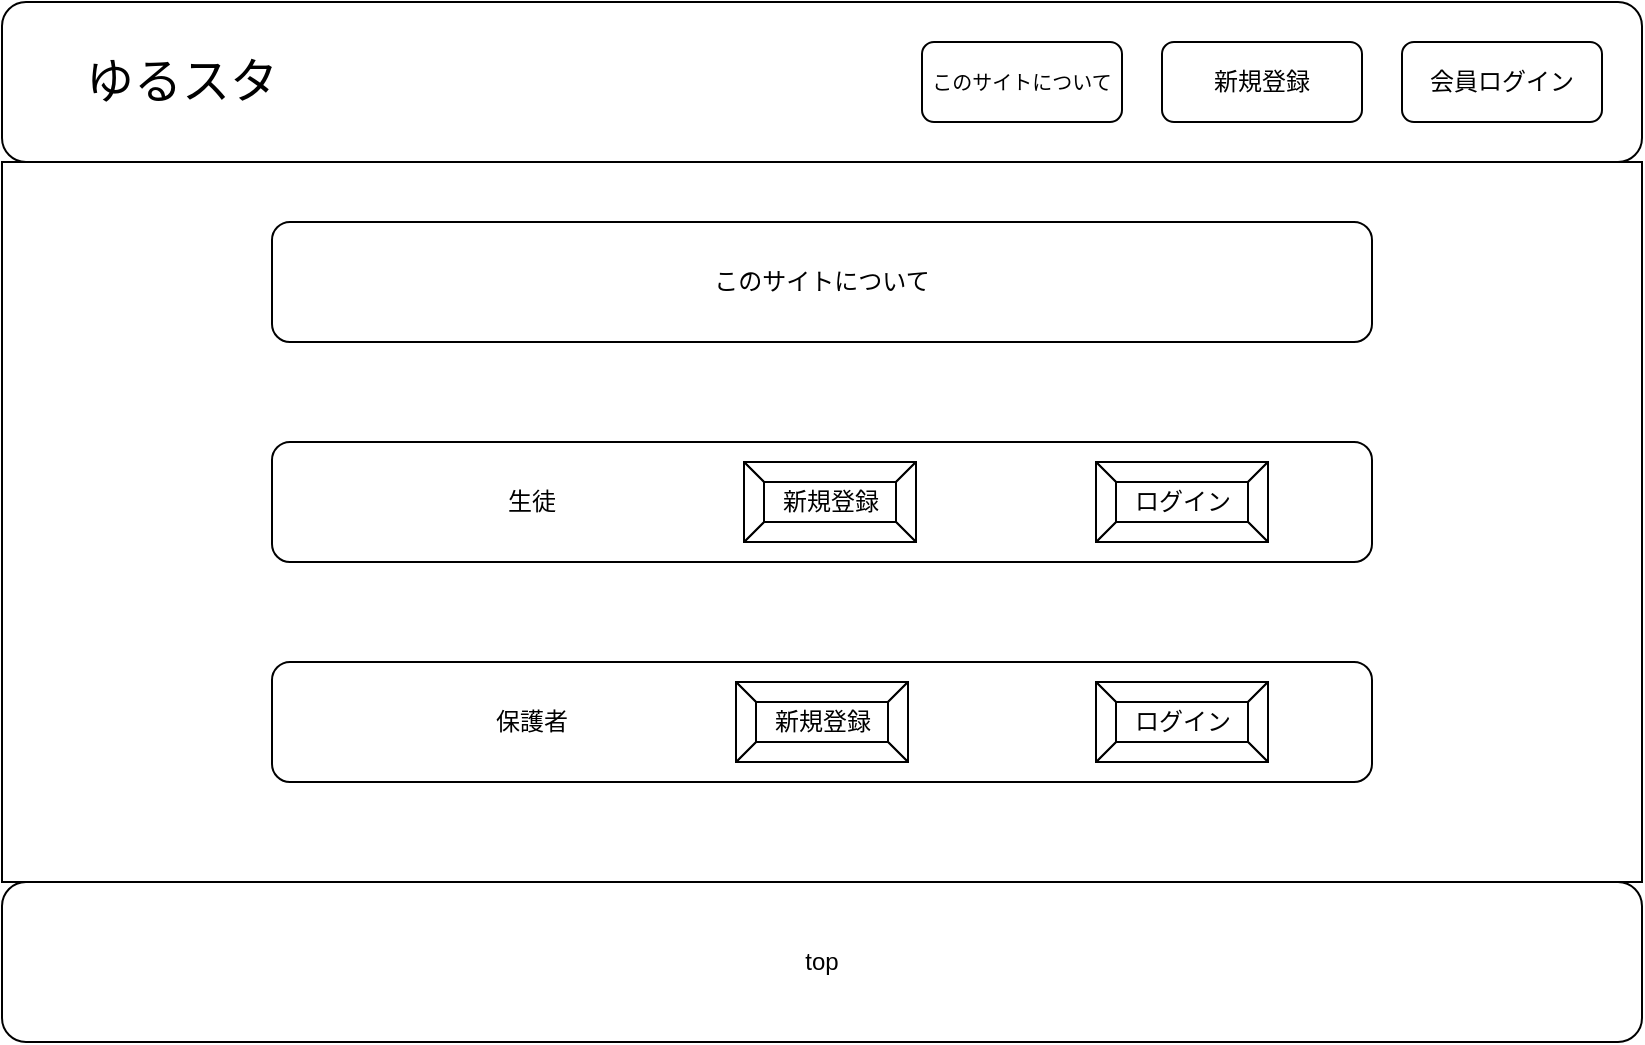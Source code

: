 <mxfile version="13.0.3" type="device" pages="16"><diagram id="6hGFLwfOUW9BJ-s0fimq" name="top"><mxGraphModel dx="946" dy="680" grid="1" gridSize="10" guides="1" tooltips="1" connect="1" arrows="0" fold="1" page="1" pageScale="1" pageWidth="827" pageHeight="1169" math="0" shadow="0"><root><mxCell id="0"/><mxCell id="1" parent="0"/><mxCell id="2" value="" style="rounded=1;whiteSpace=wrap;html=1;" parent="1" vertex="1"><mxGeometry width="820" height="80" as="geometry"/></mxCell><mxCell id="sfl8jdhHBAb86g3X6_7S-2" value="&lt;font style=&quot;font-size: 24px&quot;&gt;ゆるスタ&lt;/font&gt;" style="text;html=1;strokeColor=none;fillColor=none;align=center;verticalAlign=middle;whiteSpace=wrap;rounded=0;" parent="1" vertex="1"><mxGeometry y="15" width="180" height="50" as="geometry"/></mxCell><mxCell id="sfl8jdhHBAb86g3X6_7S-3" value="&lt;font style=&quot;font-size: 10px&quot;&gt;このサイトについて&lt;/font&gt;" style="rounded=1;whiteSpace=wrap;html=1;" parent="1" vertex="1"><mxGeometry x="460" y="20" width="100" height="40" as="geometry"/></mxCell><mxCell id="sfl8jdhHBAb86g3X6_7S-4" value="新規登録" style="rounded=1;whiteSpace=wrap;html=1;" parent="1" vertex="1"><mxGeometry x="580" y="20" width="100" height="40" as="geometry"/></mxCell><mxCell id="sfl8jdhHBAb86g3X6_7S-5" value="会員ログイン" style="rounded=1;whiteSpace=wrap;html=1;" parent="1" vertex="1"><mxGeometry x="700" y="20" width="100" height="40" as="geometry"/></mxCell><mxCell id="sfl8jdhHBAb86g3X6_7S-7" value="" style="rounded=0;whiteSpace=wrap;html=1;" parent="1" vertex="1"><mxGeometry y="80" width="820" height="360" as="geometry"/></mxCell><mxCell id="sfl8jdhHBAb86g3X6_7S-8" value="top" style="rounded=1;whiteSpace=wrap;html=1;" parent="1" vertex="1"><mxGeometry y="440" width="820" height="80" as="geometry"/></mxCell><mxCell id="o5q3sY7dEedmCIpkI58J-2" value="このサイトについて" style="rounded=1;whiteSpace=wrap;html=1;" parent="1" vertex="1"><mxGeometry x="135" y="110" width="550" height="60" as="geometry"/></mxCell><mxCell id="o5q3sY7dEedmCIpkI58J-3" value="" style="rounded=1;whiteSpace=wrap;html=1;" parent="1" vertex="1"><mxGeometry x="135" y="220" width="550" height="60" as="geometry"/></mxCell><mxCell id="o5q3sY7dEedmCIpkI58J-4" value="" style="rounded=1;whiteSpace=wrap;html=1;" parent="1" vertex="1"><mxGeometry x="135" y="330" width="550" height="60" as="geometry"/></mxCell><mxCell id="o5q3sY7dEedmCIpkI58J-5" value="生徒" style="text;html=1;strokeColor=none;fillColor=none;align=center;verticalAlign=middle;whiteSpace=wrap;rounded=0;" parent="1" vertex="1"><mxGeometry x="230" y="240" width="70" height="20" as="geometry"/></mxCell><mxCell id="o5q3sY7dEedmCIpkI58J-6" value="保護者" style="text;html=1;strokeColor=none;fillColor=none;align=center;verticalAlign=middle;whiteSpace=wrap;rounded=0;" parent="1" vertex="1"><mxGeometry x="230" y="350" width="70" height="20" as="geometry"/></mxCell><mxCell id="sZ9r4R3rR6geSffj7SWa-2" value="新規登録" style="labelPosition=center;verticalLabelPosition=middle;align=center;html=1;shape=mxgraph.basic.button;dx=10;" parent="1" vertex="1"><mxGeometry x="371" y="230" width="86" height="40" as="geometry"/></mxCell><mxCell id="sZ9r4R3rR6geSffj7SWa-3" value="ログイン" style="labelPosition=center;verticalLabelPosition=middle;align=center;html=1;shape=mxgraph.basic.button;dx=10;" parent="1" vertex="1"><mxGeometry x="547" y="230" width="86" height="40" as="geometry"/></mxCell><mxCell id="sZ9r4R3rR6geSffj7SWa-4" value="新規登録" style="labelPosition=center;verticalLabelPosition=middle;align=center;html=1;shape=mxgraph.basic.button;dx=10;" parent="1" vertex="1"><mxGeometry x="367" y="340" width="86" height="40" as="geometry"/></mxCell><mxCell id="sZ9r4R3rR6geSffj7SWa-5" value="ログイン" style="labelPosition=center;verticalLabelPosition=middle;align=center;html=1;shape=mxgraph.basic.button;dx=10;" parent="1" vertex="1"><mxGeometry x="547" y="340" width="86" height="40" as="geometry"/></mxCell></root></mxGraphModel></diagram><diagram name="about" id="UgeIWWd_-tf4OXHZiHuh"><mxGraphModel dx="946" dy="680" grid="1" gridSize="10" guides="1" tooltips="1" connect="1" arrows="0" fold="1" page="1" pageScale="1" pageWidth="827" pageHeight="1169" math="0" shadow="0"><root><mxCell id="PXmvNsT8j88OvOsDLVKq-0"/><mxCell id="PXmvNsT8j88OvOsDLVKq-1" parent="PXmvNsT8j88OvOsDLVKq-0"/><mxCell id="PXmvNsT8j88OvOsDLVKq-2" value="" style="rounded=1;whiteSpace=wrap;html=1;" parent="PXmvNsT8j88OvOsDLVKq-1" vertex="1"><mxGeometry width="820" height="80" as="geometry"/></mxCell><mxCell id="PXmvNsT8j88OvOsDLVKq-3" value="&lt;font style=&quot;font-size: 24px&quot;&gt;ゆるスタ&lt;/font&gt;" style="text;html=1;strokeColor=none;fillColor=none;align=center;verticalAlign=middle;whiteSpace=wrap;rounded=0;" parent="PXmvNsT8j88OvOsDLVKq-1" vertex="1"><mxGeometry y="15" width="180" height="50" as="geometry"/></mxCell><mxCell id="PXmvNsT8j88OvOsDLVKq-4" value="&lt;font style=&quot;font-size: 10px&quot;&gt;このサイトについて&lt;/font&gt;" style="rounded=1;whiteSpace=wrap;html=1;" parent="PXmvNsT8j88OvOsDLVKq-1" vertex="1"><mxGeometry x="460" y="20" width="100" height="40" as="geometry"/></mxCell><mxCell id="PXmvNsT8j88OvOsDLVKq-5" value="新規登録" style="rounded=1;whiteSpace=wrap;html=1;" parent="PXmvNsT8j88OvOsDLVKq-1" vertex="1"><mxGeometry x="580" y="20" width="100" height="40" as="geometry"/></mxCell><mxCell id="PXmvNsT8j88OvOsDLVKq-6" value="会員ログイン" style="rounded=1;whiteSpace=wrap;html=1;" parent="PXmvNsT8j88OvOsDLVKq-1" vertex="1"><mxGeometry x="700" y="20" width="100" height="40" as="geometry"/></mxCell><mxCell id="PXmvNsT8j88OvOsDLVKq-7" value="" style="rounded=0;whiteSpace=wrap;html=1;" parent="PXmvNsT8j88OvOsDLVKq-1" vertex="1"><mxGeometry y="80" width="820" height="520" as="geometry"/></mxCell><mxCell id="PXmvNsT8j88OvOsDLVKq-8" value="about" style="rounded=1;whiteSpace=wrap;html=1;" parent="PXmvNsT8j88OvOsDLVKq-1" vertex="1"><mxGeometry y="600" width="820" height="80" as="geometry"/></mxCell><mxCell id="dBpsArfIe4GponiEgC2s-7" value="使用例の説明" style="rounded=1;whiteSpace=wrap;html=1;" parent="PXmvNsT8j88OvOsDLVKq-1" vertex="1"><mxGeometry x="414" y="110" width="320" height="140" as="geometry"/></mxCell><mxCell id="dBpsArfIe4GponiEgC2s-8" value="使用例" style="rounded=1;whiteSpace=wrap;html=1;" parent="PXmvNsT8j88OvOsDLVKq-1" vertex="1"><mxGeometry x="100" y="110" width="314" height="140" as="geometry"/></mxCell><mxCell id="dBpsArfIe4GponiEgC2s-11" value="&lt;span&gt;使用例の説明&lt;/span&gt;" style="rounded=1;whiteSpace=wrap;html=1;" parent="PXmvNsT8j88OvOsDLVKq-1" vertex="1"><mxGeometry x="100" y="260" width="314" height="140" as="geometry"/></mxCell><mxCell id="dBpsArfIe4GponiEgC2s-12" value="使用例" style="rounded=1;whiteSpace=wrap;html=1;" parent="PXmvNsT8j88OvOsDLVKq-1" vertex="1"><mxGeometry x="100" y="410" width="314" height="140" as="geometry"/></mxCell><mxCell id="dBpsArfIe4GponiEgC2s-13" value="使用例" style="rounded=1;whiteSpace=wrap;html=1;" parent="PXmvNsT8j88OvOsDLVKq-1" vertex="1"><mxGeometry x="414" y="260" width="320" height="140" as="geometry"/></mxCell><mxCell id="dBpsArfIe4GponiEgC2s-14" value="&lt;span&gt;使用例の説明&lt;/span&gt;" style="rounded=1;whiteSpace=wrap;html=1;" parent="PXmvNsT8j88OvOsDLVKq-1" vertex="1"><mxGeometry x="414" y="410" width="320" height="140" as="geometry"/></mxCell></root></mxGraphModel></diagram><diagram name="新規登録" id="iA2LhgNSJhH7lw08OB8e"><mxGraphModel dx="946" dy="680" grid="1" gridSize="10" guides="1" tooltips="1" connect="1" arrows="0" fold="1" page="1" pageScale="1" pageWidth="827" pageHeight="1169" math="0" shadow="0"><root><mxCell id="S67Yprk0P2HJjvtXE4Y8-0"/><mxCell id="S67Yprk0P2HJjvtXE4Y8-1" parent="S67Yprk0P2HJjvtXE4Y8-0"/><mxCell id="S67Yprk0P2HJjvtXE4Y8-2" value="" style="rounded=1;whiteSpace=wrap;html=1;" parent="S67Yprk0P2HJjvtXE4Y8-1" vertex="1"><mxGeometry width="820" height="80" as="geometry"/></mxCell><mxCell id="S67Yprk0P2HJjvtXE4Y8-3" value="&lt;font style=&quot;font-size: 24px&quot;&gt;ゆるスタ&lt;/font&gt;" style="text;html=1;strokeColor=none;fillColor=none;align=center;verticalAlign=middle;whiteSpace=wrap;rounded=0;" parent="S67Yprk0P2HJjvtXE4Y8-1" vertex="1"><mxGeometry y="15" width="180" height="50" as="geometry"/></mxCell><mxCell id="S67Yprk0P2HJjvtXE4Y8-4" value="&lt;font style=&quot;font-size: 10px&quot;&gt;このサイトについて&lt;/font&gt;" style="rounded=1;whiteSpace=wrap;html=1;" parent="S67Yprk0P2HJjvtXE4Y8-1" vertex="1"><mxGeometry x="460" y="20" width="100" height="40" as="geometry"/></mxCell><mxCell id="S67Yprk0P2HJjvtXE4Y8-5" value="新規登録" style="rounded=1;whiteSpace=wrap;html=1;" parent="S67Yprk0P2HJjvtXE4Y8-1" vertex="1"><mxGeometry x="580" y="20" width="100" height="40" as="geometry"/></mxCell><mxCell id="S67Yprk0P2HJjvtXE4Y8-6" value="会員ログイン" style="rounded=1;whiteSpace=wrap;html=1;" parent="S67Yprk0P2HJjvtXE4Y8-1" vertex="1"><mxGeometry x="700" y="20" width="100" height="40" as="geometry"/></mxCell><mxCell id="S67Yprk0P2HJjvtXE4Y8-7" value="" style="rounded=0;whiteSpace=wrap;html=1;" parent="S67Yprk0P2HJjvtXE4Y8-1" vertex="1"><mxGeometry y="80" width="820" height="510" as="geometry"/></mxCell><mxCell id="S67Yprk0P2HJjvtXE4Y8-8" value="新規登録" style="rounded=1;whiteSpace=wrap;html=1;" parent="S67Yprk0P2HJjvtXE4Y8-1" vertex="1"><mxGeometry y="590" width="820" height="80" as="geometry"/></mxCell><mxCell id="K7nQbuiddTtYF3rjgqxM-0" value="生徒新規登録" style="rounded=1;whiteSpace=wrap;html=1;" parent="S67Yprk0P2HJjvtXE4Y8-1" vertex="1"><mxGeometry x="50" y="100" width="200" height="40" as="geometry"/></mxCell><mxCell id="K7nQbuiddTtYF3rjgqxM-1" value="" style="rounded=1;whiteSpace=wrap;html=1;" parent="S67Yprk0P2HJjvtXE4Y8-1" vertex="1"><mxGeometry x="174" y="160" width="480" height="60" as="geometry"/></mxCell><mxCell id="K7nQbuiddTtYF3rjgqxM-2" value="" style="rounded=1;whiteSpace=wrap;html=1;" parent="S67Yprk0P2HJjvtXE4Y8-1" vertex="1"><mxGeometry x="170" y="340" width="480" height="60" as="geometry"/></mxCell><mxCell id="K7nQbuiddTtYF3rjgqxM-3" value="ニックネーム" style="text;html=1;strokeColor=none;fillColor=none;align=center;verticalAlign=middle;whiteSpace=wrap;rounded=0;" parent="S67Yprk0P2HJjvtXE4Y8-1" vertex="1"><mxGeometry x="210" y="180" width="130" height="20" as="geometry"/></mxCell><mxCell id="K7nQbuiddTtYF3rjgqxM-4" value="" style="rounded=1;whiteSpace=wrap;html=1;" parent="S67Yprk0P2HJjvtXE4Y8-1" vertex="1"><mxGeometry x="360" y="170" width="250" height="40" as="geometry"/></mxCell><mxCell id="K7nQbuiddTtYF3rjgqxM-5" value="パスワード" style="text;html=1;strokeColor=none;fillColor=none;align=center;verticalAlign=middle;whiteSpace=wrap;rounded=0;" parent="S67Yprk0P2HJjvtXE4Y8-1" vertex="1"><mxGeometry x="210" y="360" width="130" height="20" as="geometry"/></mxCell><mxCell id="K7nQbuiddTtYF3rjgqxM-6" value="" style="rounded=1;whiteSpace=wrap;html=1;" parent="S67Yprk0P2HJjvtXE4Y8-1" vertex="1"><mxGeometry x="174" y="250" width="480" height="60" as="geometry"/></mxCell><mxCell id="K7nQbuiddTtYF3rjgqxM-7" value="メールアドレス" style="text;html=1;strokeColor=none;fillColor=none;align=center;verticalAlign=middle;whiteSpace=wrap;rounded=0;" parent="S67Yprk0P2HJjvtXE4Y8-1" vertex="1"><mxGeometry x="210" y="270" width="130" height="20" as="geometry"/></mxCell><mxCell id="K7nQbuiddTtYF3rjgqxM-8" value="" style="rounded=1;whiteSpace=wrap;html=1;" parent="S67Yprk0P2HJjvtXE4Y8-1" vertex="1"><mxGeometry x="360" y="260" width="250" height="40" as="geometry"/></mxCell><mxCell id="K7nQbuiddTtYF3rjgqxM-9" value="" style="rounded=1;whiteSpace=wrap;html=1;" parent="S67Yprk0P2HJjvtXE4Y8-1" vertex="1"><mxGeometry x="360" y="350" width="250" height="40" as="geometry"/></mxCell><mxCell id="K7nQbuiddTtYF3rjgqxM-10" value="新規登録" style="labelPosition=center;verticalLabelPosition=middle;align=center;html=1;shape=mxgraph.basic.button;dx=10;fillColor=#dae8fc;strokeColor=#6c8ebf;" parent="S67Yprk0P2HJjvtXE4Y8-1" vertex="1"><mxGeometry x="690" y="500" width="100" height="60" as="geometry"/></mxCell><mxCell id="K7nQbuiddTtYF3rjgqxM-11" value="" style="rounded=1;whiteSpace=wrap;html=1;" parent="S67Yprk0P2HJjvtXE4Y8-1" vertex="1"><mxGeometry x="170" y="420" width="480" height="60" as="geometry"/></mxCell><mxCell id="K7nQbuiddTtYF3rjgqxM-12" value="" style="rounded=1;whiteSpace=wrap;html=1;" parent="S67Yprk0P2HJjvtXE4Y8-1" vertex="1"><mxGeometry x="360" y="430" width="250" height="40" as="geometry"/></mxCell><mxCell id="K7nQbuiddTtYF3rjgqxM-13" value="パスワード(確認用)" style="text;html=1;strokeColor=none;fillColor=none;align=center;verticalAlign=middle;whiteSpace=wrap;rounded=0;" parent="S67Yprk0P2HJjvtXE4Y8-1" vertex="1"><mxGeometry x="210" y="440" width="130" height="20" as="geometry"/></mxCell></root></mxGraphModel></diagram><diagram name="ログイン" id="Adt_SEAn6IuiYKZeBDfv"><mxGraphModel dx="946" dy="680" grid="1" gridSize="10" guides="1" tooltips="1" connect="1" arrows="0" fold="1" page="1" pageScale="1" pageWidth="827" pageHeight="1169" math="0" shadow="0"><root><mxCell id="6PDpEIFSXCG9FCSS36o--0"/><mxCell id="6PDpEIFSXCG9FCSS36o--1" parent="6PDpEIFSXCG9FCSS36o--0"/><mxCell id="6PDpEIFSXCG9FCSS36o--2" value="" style="rounded=1;whiteSpace=wrap;html=1;" parent="6PDpEIFSXCG9FCSS36o--1" vertex="1"><mxGeometry width="820" height="80" as="geometry"/></mxCell><mxCell id="6PDpEIFSXCG9FCSS36o--3" value="&lt;font style=&quot;font-size: 24px&quot;&gt;ゆるスタ&lt;/font&gt;" style="text;html=1;strokeColor=none;fillColor=none;align=center;verticalAlign=middle;whiteSpace=wrap;rounded=0;" parent="6PDpEIFSXCG9FCSS36o--1" vertex="1"><mxGeometry y="15" width="180" height="50" as="geometry"/></mxCell><mxCell id="6PDpEIFSXCG9FCSS36o--4" value="&lt;font style=&quot;font-size: 10px&quot;&gt;このサイトについて&lt;/font&gt;" style="rounded=1;whiteSpace=wrap;html=1;" parent="6PDpEIFSXCG9FCSS36o--1" vertex="1"><mxGeometry x="460" y="20" width="100" height="40" as="geometry"/></mxCell><mxCell id="6PDpEIFSXCG9FCSS36o--5" value="新規登録" style="rounded=1;whiteSpace=wrap;html=1;" parent="6PDpEIFSXCG9FCSS36o--1" vertex="1"><mxGeometry x="580" y="20" width="100" height="40" as="geometry"/></mxCell><mxCell id="6PDpEIFSXCG9FCSS36o--6" value="会員ログイン" style="rounded=1;whiteSpace=wrap;html=1;" parent="6PDpEIFSXCG9FCSS36o--1" vertex="1"><mxGeometry x="700" y="20" width="100" height="40" as="geometry"/></mxCell><mxCell id="6PDpEIFSXCG9FCSS36o--7" value="" style="rounded=0;whiteSpace=wrap;html=1;" parent="6PDpEIFSXCG9FCSS36o--1" vertex="1"><mxGeometry y="80" width="820" height="360" as="geometry"/></mxCell><mxCell id="6PDpEIFSXCG9FCSS36o--8" value="ログイン" style="rounded=1;whiteSpace=wrap;html=1;" parent="6PDpEIFSXCG9FCSS36o--1" vertex="1"><mxGeometry y="440" width="820" height="80" as="geometry"/></mxCell><mxCell id="ExrZ40E2EXmHd39Kmgsq-0" value="生徒　会員ログイン" style="rounded=1;whiteSpace=wrap;html=1;" parent="6PDpEIFSXCG9FCSS36o--1" vertex="1"><mxGeometry x="50" y="100" width="250" height="30" as="geometry"/></mxCell><mxCell id="HzFB3oqpsRONYQZXdAdO-0" value="" style="rounded=1;whiteSpace=wrap;html=1;" vertex="1" parent="6PDpEIFSXCG9FCSS36o--1"><mxGeometry x="120" y="180" width="560" height="50" as="geometry"/></mxCell><mxCell id="HzFB3oqpsRONYQZXdAdO-1" value="ユーザーネーム" style="text;html=1;strokeColor=none;fillColor=none;align=center;verticalAlign=middle;whiteSpace=wrap;rounded=0;" vertex="1" parent="6PDpEIFSXCG9FCSS36o--1"><mxGeometry x="155" y="195" width="125" height="20" as="geometry"/></mxCell><mxCell id="HzFB3oqpsRONYQZXdAdO-2" value="" style="rounded=1;whiteSpace=wrap;html=1;" vertex="1" parent="6PDpEIFSXCG9FCSS36o--1"><mxGeometry x="350" y="190" width="250" height="30" as="geometry"/></mxCell><mxCell id="HzFB3oqpsRONYQZXdAdO-4" value="" style="rounded=1;whiteSpace=wrap;html=1;" vertex="1" parent="6PDpEIFSXCG9FCSS36o--1"><mxGeometry x="120" y="290" width="560" height="50" as="geometry"/></mxCell><mxCell id="HzFB3oqpsRONYQZXdAdO-5" value="パスワード" style="text;html=1;strokeColor=none;fillColor=none;align=center;verticalAlign=middle;whiteSpace=wrap;rounded=0;" vertex="1" parent="6PDpEIFSXCG9FCSS36o--1"><mxGeometry x="155" y="305" width="115" height="20" as="geometry"/></mxCell><mxCell id="HzFB3oqpsRONYQZXdAdO-6" value="" style="rounded=1;whiteSpace=wrap;html=1;" vertex="1" parent="6PDpEIFSXCG9FCSS36o--1"><mxGeometry x="350" y="300" width="250" height="30" as="geometry"/></mxCell><mxCell id="HzFB3oqpsRONYQZXdAdO-7" value="ログイン" style="labelPosition=center;verticalLabelPosition=middle;align=center;html=1;shape=mxgraph.basic.button;dx=10;" vertex="1" parent="6PDpEIFSXCG9FCSS36o--1"><mxGeometry x="690" y="370" width="100" height="60" as="geometry"/></mxCell></root></mxGraphModel></diagram><diagram name="会員詳細" id="Wt8Immg8seqsoclrROo5"><mxGraphModel dx="946" dy="680" grid="1" gridSize="10" guides="1" tooltips="1" connect="1" arrows="0" fold="1" page="1" pageScale="1" pageWidth="827" pageHeight="1169" math="0" shadow="0"><root><mxCell id="RBUhGy_gDBWJ0RLoz9bS-0"/><mxCell id="RBUhGy_gDBWJ0RLoz9bS-1" parent="RBUhGy_gDBWJ0RLoz9bS-0"/><mxCell id="RBUhGy_gDBWJ0RLoz9bS-2" value="" style="rounded=1;whiteSpace=wrap;html=1;" parent="RBUhGy_gDBWJ0RLoz9bS-1" vertex="1"><mxGeometry width="820" height="80" as="geometry"/></mxCell><mxCell id="RBUhGy_gDBWJ0RLoz9bS-3" value="&lt;font style=&quot;font-size: 24px&quot;&gt;ゆるスタ&lt;/font&gt;" style="text;html=1;strokeColor=none;fillColor=none;align=center;verticalAlign=middle;whiteSpace=wrap;rounded=0;" parent="RBUhGy_gDBWJ0RLoz9bS-1" vertex="1"><mxGeometry y="15" width="180" height="50" as="geometry"/></mxCell><mxCell id="RBUhGy_gDBWJ0RLoz9bS-4" value="&lt;font style=&quot;font-size: 10px&quot;&gt;このサイトについて&lt;/font&gt;" style="rounded=1;whiteSpace=wrap;html=1;" parent="RBUhGy_gDBWJ0RLoz9bS-1" vertex="1"><mxGeometry x="460" y="20" width="100" height="40" as="geometry"/></mxCell><mxCell id="RBUhGy_gDBWJ0RLoz9bS-5" value="新規登録" style="rounded=1;whiteSpace=wrap;html=1;" parent="RBUhGy_gDBWJ0RLoz9bS-1" vertex="1"><mxGeometry x="580" y="20" width="100" height="40" as="geometry"/></mxCell><mxCell id="RBUhGy_gDBWJ0RLoz9bS-6" value="会員ログイン" style="rounded=1;whiteSpace=wrap;html=1;" parent="RBUhGy_gDBWJ0RLoz9bS-1" vertex="1"><mxGeometry x="700" y="20" width="100" height="40" as="geometry"/></mxCell><mxCell id="RBUhGy_gDBWJ0RLoz9bS-7" value="" style="rounded=0;whiteSpace=wrap;html=1;" parent="RBUhGy_gDBWJ0RLoz9bS-1" vertex="1"><mxGeometry y="80" width="820" height="710" as="geometry"/></mxCell><mxCell id="RBUhGy_gDBWJ0RLoz9bS-8" value="会員詳細" style="rounded=1;whiteSpace=wrap;html=1;" parent="RBUhGy_gDBWJ0RLoz9bS-1" vertex="1"><mxGeometry y="790" width="820" height="80" as="geometry"/></mxCell><mxCell id="MmpTRXPwXsUs0-s7lMdI-0" value="" style="rounded=1;whiteSpace=wrap;html=1;" vertex="1" parent="RBUhGy_gDBWJ0RLoz9bS-1"><mxGeometry x="10" y="90" width="800" height="100" as="geometry"/></mxCell><mxCell id="MmpTRXPwXsUs0-s7lMdI-1" value="画像" style="whiteSpace=wrap;html=1;aspect=fixed;" vertex="1" parent="RBUhGy_gDBWJ0RLoz9bS-1"><mxGeometry x="20" y="100" width="80" height="80" as="geometry"/></mxCell><mxCell id="MmpTRXPwXsUs0-s7lMdI-2" value="ユーザーネーム" style="rounded=1;whiteSpace=wrap;html=1;" vertex="1" parent="RBUhGy_gDBWJ0RLoz9bS-1"><mxGeometry x="130" y="100" width="120" height="60" as="geometry"/></mxCell><mxCell id="MmpTRXPwXsUs0-s7lMdI-3" value="今日やることの表示" style="rounded=1;whiteSpace=wrap;html=1;" vertex="1" parent="RBUhGy_gDBWJ0RLoz9bS-1"><mxGeometry x="294" y="110" width="306" height="60" as="geometry"/></mxCell><mxCell id="MmpTRXPwXsUs0-s7lMdI-4" value="フォロー数　&lt;u&gt;&lt;font color=&quot;#3333ff&quot;&gt;15&lt;/font&gt;&lt;/u&gt;&lt;br&gt;&lt;br&gt;フォロワー数　&lt;u style=&quot;color: rgb(0 , 0 , 255)&quot;&gt;15&lt;/u&gt;&lt;br&gt;&lt;br&gt;フォロー承認待ち&lt;font color=&quot;#0000ff&quot;&gt;　&lt;u&gt;2&lt;/u&gt;&lt;br&gt;&lt;/font&gt;" style="rounded=1;whiteSpace=wrap;html=1;" vertex="1" parent="RBUhGy_gDBWJ0RLoz9bS-1"><mxGeometry x="640" y="100" width="150" height="80" as="geometry"/></mxCell><mxCell id="MmpTRXPwXsUs0-s7lMdI-5" value="" style="rounded=1;whiteSpace=wrap;html=1;" vertex="1" parent="RBUhGy_gDBWJ0RLoz9bS-1"><mxGeometry x="300" y="285" width="500" height="495" as="geometry"/></mxCell><mxCell id="MmpTRXPwXsUs0-s7lMdI-6" value="" style="rounded=1;whiteSpace=wrap;html=1;" vertex="1" parent="RBUhGy_gDBWJ0RLoz9bS-1"><mxGeometry x="10" y="290" width="260" height="290" as="geometry"/></mxCell><mxCell id="MmpTRXPwXsUs0-s7lMdI-7" value="テスト結果" style="text;html=1;strokeColor=none;fillColor=none;align=center;verticalAlign=middle;whiteSpace=wrap;rounded=0;" vertex="1" parent="RBUhGy_gDBWJ0RLoz9bS-1"><mxGeometry x="50" y="310" width="120" height="20" as="geometry"/></mxCell><mxCell id="MmpTRXPwXsUs0-s7lMdI-10" value="国語" style="rounded=0;whiteSpace=wrap;html=1;" vertex="1" parent="RBUhGy_gDBWJ0RLoz9bS-1"><mxGeometry x="30" y="350" width="40" height="20" as="geometry"/></mxCell><mxCell id="MmpTRXPwXsUs0-s7lMdI-24" value="国語" style="rounded=0;whiteSpace=wrap;html=1;" vertex="1" parent="RBUhGy_gDBWJ0RLoz9bS-1"><mxGeometry x="30" y="430" width="40" height="20" as="geometry"/></mxCell><mxCell id="MmpTRXPwXsUs0-s7lMdI-35" value="国語" style="rounded=0;whiteSpace=wrap;html=1;" vertex="1" parent="RBUhGy_gDBWJ0RLoz9bS-1"><mxGeometry x="30" y="510" width="40" height="20" as="geometry"/></mxCell><mxCell id="MmpTRXPwXsUs0-s7lMdI-15" value="67" style="rounded=0;whiteSpace=wrap;html=1;" vertex="1" parent="RBUhGy_gDBWJ0RLoz9bS-1"><mxGeometry x="30" y="370" width="40" height="20" as="geometry"/></mxCell><mxCell id="MmpTRXPwXsUs0-s7lMdI-33" value="67" style="rounded=0;whiteSpace=wrap;html=1;" vertex="1" parent="RBUhGy_gDBWJ0RLoz9bS-1"><mxGeometry x="30" y="450" width="40" height="20" as="geometry"/></mxCell><mxCell id="MmpTRXPwXsUs0-s7lMdI-36" value="67" style="rounded=0;whiteSpace=wrap;html=1;" vertex="1" parent="RBUhGy_gDBWJ0RLoz9bS-1"><mxGeometry x="30" y="530" width="40" height="20" as="geometry"/></mxCell><mxCell id="MmpTRXPwXsUs0-s7lMdI-16" value="88" style="rounded=0;whiteSpace=wrap;html=1;" vertex="1" parent="RBUhGy_gDBWJ0RLoz9bS-1"><mxGeometry x="70" y="370" width="40" height="20" as="geometry"/></mxCell><mxCell id="MmpTRXPwXsUs0-s7lMdI-25" value="88" style="rounded=0;whiteSpace=wrap;html=1;" vertex="1" parent="RBUhGy_gDBWJ0RLoz9bS-1"><mxGeometry x="70" y="450" width="40" height="20" as="geometry"/></mxCell><mxCell id="MmpTRXPwXsUs0-s7lMdI-37" value="88" style="rounded=0;whiteSpace=wrap;html=1;" vertex="1" parent="RBUhGy_gDBWJ0RLoz9bS-1"><mxGeometry x="70" y="530" width="40" height="20" as="geometry"/></mxCell><mxCell id="MmpTRXPwXsUs0-s7lMdI-17" value="59" style="rounded=0;whiteSpace=wrap;html=1;" vertex="1" parent="RBUhGy_gDBWJ0RLoz9bS-1"><mxGeometry x="110" y="370" width="40" height="20" as="geometry"/></mxCell><mxCell id="MmpTRXPwXsUs0-s7lMdI-28" value="59" style="rounded=0;whiteSpace=wrap;html=1;" vertex="1" parent="RBUhGy_gDBWJ0RLoz9bS-1"><mxGeometry x="110" y="450" width="40" height="20" as="geometry"/></mxCell><mxCell id="MmpTRXPwXsUs0-s7lMdI-40" value="59" style="rounded=0;whiteSpace=wrap;html=1;" vertex="1" parent="RBUhGy_gDBWJ0RLoz9bS-1"><mxGeometry x="110" y="530" width="40" height="20" as="geometry"/></mxCell><mxCell id="MmpTRXPwXsUs0-s7lMdI-18" value="76" style="rounded=0;whiteSpace=wrap;html=1;" vertex="1" parent="RBUhGy_gDBWJ0RLoz9bS-1"><mxGeometry x="150" y="370" width="40" height="20" as="geometry"/></mxCell><mxCell id="MmpTRXPwXsUs0-s7lMdI-29" value="76" style="rounded=0;whiteSpace=wrap;html=1;" vertex="1" parent="RBUhGy_gDBWJ0RLoz9bS-1"><mxGeometry x="150" y="450" width="40" height="20" as="geometry"/></mxCell><mxCell id="MmpTRXPwXsUs0-s7lMdI-41" value="76" style="rounded=0;whiteSpace=wrap;html=1;" vertex="1" parent="RBUhGy_gDBWJ0RLoz9bS-1"><mxGeometry x="150" y="530" width="40" height="20" as="geometry"/></mxCell><mxCell id="MmpTRXPwXsUs0-s7lMdI-19" value="48" style="rounded=0;whiteSpace=wrap;html=1;" vertex="1" parent="RBUhGy_gDBWJ0RLoz9bS-1"><mxGeometry x="190" y="370" width="40" height="20" as="geometry"/></mxCell><mxCell id="MmpTRXPwXsUs0-s7lMdI-32" value="48" style="rounded=0;whiteSpace=wrap;html=1;" vertex="1" parent="RBUhGy_gDBWJ0RLoz9bS-1"><mxGeometry x="190" y="450" width="40" height="20" as="geometry"/></mxCell><mxCell id="MmpTRXPwXsUs0-s7lMdI-44" value="48" style="rounded=0;whiteSpace=wrap;html=1;" vertex="1" parent="RBUhGy_gDBWJ0RLoz9bS-1"><mxGeometry x="190" y="530" width="40" height="20" as="geometry"/></mxCell><mxCell id="MmpTRXPwXsUs0-s7lMdI-11" value="英語" style="rounded=0;whiteSpace=wrap;html=1;" vertex="1" parent="RBUhGy_gDBWJ0RLoz9bS-1"><mxGeometry x="190" y="350" width="40" height="20" as="geometry"/></mxCell><mxCell id="MmpTRXPwXsUs0-s7lMdI-31" value="英語" style="rounded=0;whiteSpace=wrap;html=1;" vertex="1" parent="RBUhGy_gDBWJ0RLoz9bS-1"><mxGeometry x="190" y="430" width="40" height="20" as="geometry"/></mxCell><mxCell id="MmpTRXPwXsUs0-s7lMdI-43" value="英語" style="rounded=0;whiteSpace=wrap;html=1;" vertex="1" parent="RBUhGy_gDBWJ0RLoz9bS-1"><mxGeometry x="190" y="510" width="40" height="20" as="geometry"/></mxCell><mxCell id="MmpTRXPwXsUs0-s7lMdI-12" value="社会" style="rounded=0;whiteSpace=wrap;html=1;" vertex="1" parent="RBUhGy_gDBWJ0RLoz9bS-1"><mxGeometry x="150" y="350" width="40" height="20" as="geometry"/></mxCell><mxCell id="MmpTRXPwXsUs0-s7lMdI-30" value="社会" style="rounded=0;whiteSpace=wrap;html=1;" vertex="1" parent="RBUhGy_gDBWJ0RLoz9bS-1"><mxGeometry x="150" y="430" width="40" height="20" as="geometry"/></mxCell><mxCell id="MmpTRXPwXsUs0-s7lMdI-42" value="社会" style="rounded=0;whiteSpace=wrap;html=1;" vertex="1" parent="RBUhGy_gDBWJ0RLoz9bS-1"><mxGeometry x="150" y="510" width="40" height="20" as="geometry"/></mxCell><mxCell id="MmpTRXPwXsUs0-s7lMdI-13" value="理科" style="rounded=0;whiteSpace=wrap;html=1;" vertex="1" parent="RBUhGy_gDBWJ0RLoz9bS-1"><mxGeometry x="110" y="350" width="40" height="20" as="geometry"/></mxCell><mxCell id="MmpTRXPwXsUs0-s7lMdI-27" value="理科" style="rounded=0;whiteSpace=wrap;html=1;" vertex="1" parent="RBUhGy_gDBWJ0RLoz9bS-1"><mxGeometry x="110" y="430" width="40" height="20" as="geometry"/></mxCell><mxCell id="MmpTRXPwXsUs0-s7lMdI-39" value="理科" style="rounded=0;whiteSpace=wrap;html=1;" vertex="1" parent="RBUhGy_gDBWJ0RLoz9bS-1"><mxGeometry x="110" y="510" width="40" height="20" as="geometry"/></mxCell><mxCell id="MmpTRXPwXsUs0-s7lMdI-14" value="数学" style="rounded=0;whiteSpace=wrap;html=1;" vertex="1" parent="RBUhGy_gDBWJ0RLoz9bS-1"><mxGeometry x="70" y="350" width="40" height="20" as="geometry"/></mxCell><mxCell id="MmpTRXPwXsUs0-s7lMdI-26" value="数学" style="rounded=0;whiteSpace=wrap;html=1;" vertex="1" parent="RBUhGy_gDBWJ0RLoz9bS-1"><mxGeometry x="70" y="430" width="40" height="20" as="geometry"/></mxCell><mxCell id="MmpTRXPwXsUs0-s7lMdI-38" value="数学" style="rounded=0;whiteSpace=wrap;html=1;" vertex="1" parent="RBUhGy_gDBWJ0RLoz9bS-1"><mxGeometry x="70" y="510" width="40" height="20" as="geometry"/></mxCell><mxCell id="MmpTRXPwXsUs0-s7lMdI-22" value="1年 2学期 中間テスト" style="rounded=0;whiteSpace=wrap;html=1;" vertex="1" parent="RBUhGy_gDBWJ0RLoz9bS-1"><mxGeometry x="30" y="330" width="120" height="20" as="geometry"/></mxCell><mxCell id="MmpTRXPwXsUs0-s7lMdI-23" value="1年 1学期 期末テスト" style="rounded=0;whiteSpace=wrap;html=1;" vertex="1" parent="RBUhGy_gDBWJ0RLoz9bS-1"><mxGeometry x="30" y="410" width="120" height="20" as="geometry"/></mxCell><mxCell id="MmpTRXPwXsUs0-s7lMdI-34" value="1年 1学期 期末テスト" style="rounded=0;whiteSpace=wrap;html=1;" vertex="1" parent="RBUhGy_gDBWJ0RLoz9bS-1"><mxGeometry x="30" y="490" width="120" height="20" as="geometry"/></mxCell><mxCell id="MmpTRXPwXsUs0-s7lMdI-45" value="&lt;font color=&quot;#3333ff&quot;&gt;&lt;u&gt;もっと見る&amp;gt;&amp;gt;&lt;/u&gt;&lt;/font&gt;" style="text;html=1;strokeColor=none;fillColor=none;align=center;verticalAlign=middle;whiteSpace=wrap;rounded=0;" vertex="1" parent="RBUhGy_gDBWJ0RLoz9bS-1"><mxGeometry x="140" y="550" width="120" height="20" as="geometry"/></mxCell><mxCell id="MmpTRXPwXsUs0-s7lMdI-46" value="最近の勉強内容" style="text;html=1;strokeColor=none;fillColor=none;align=center;verticalAlign=middle;whiteSpace=wrap;rounded=0;" vertex="1" parent="RBUhGy_gDBWJ0RLoz9bS-1"><mxGeometry x="360" y="310" width="160" height="20" as="geometry"/></mxCell><mxCell id="MmpTRXPwXsUs0-s7lMdI-47" value="名称未設定レイヤ" parent="RBUhGy_gDBWJ0RLoz9bS-0"/><mxCell id="MmpTRXPwXsUs0-s7lMdI-48" value="勉強内容登録" style="labelPosition=center;verticalLabelPosition=middle;align=center;html=1;shape=mxgraph.basic.button;dx=10;fontStyle=4;fontColor=#3333FF;" vertex="1" parent="MmpTRXPwXsUs0-s7lMdI-47"><mxGeometry x="40" y="210" width="100" height="60" as="geometry"/></mxCell><mxCell id="MmpTRXPwXsUs0-s7lMdI-49" value="ユーザー情報編集" style="text;html=1;strokeColor=none;fillColor=none;align=center;verticalAlign=middle;whiteSpace=wrap;rounded=0;fontColor=#3333FF;fontStyle=4" vertex="1" parent="MmpTRXPwXsUs0-s7lMdI-47"><mxGeometry x="135" y="167" width="110" height="20" as="geometry"/></mxCell><mxCell id="MmpTRXPwXsUs0-s7lMdI-50" value="&lt;font style=&quot;font-size: 10px&quot;&gt;&lt;u&gt;テスト範囲登録&lt;/u&gt;&lt;/font&gt;" style="labelPosition=center;verticalLabelPosition=middle;align=center;html=1;shape=mxgraph.basic.button;dx=10;fontColor=#3333FF;" vertex="1" parent="MmpTRXPwXsUs0-s7lMdI-47"><mxGeometry x="200" y="210" width="100" height="60" as="geometry"/></mxCell><mxCell id="MmpTRXPwXsUs0-s7lMdI-51" value="&lt;font style=&quot;font-size: 10px&quot;&gt;&lt;u&gt;テスト結果登録&lt;/u&gt;&lt;/font&gt;" style="labelPosition=center;verticalLabelPosition=middle;align=center;html=1;shape=mxgraph.basic.button;dx=10;fontColor=#3333FF;" vertex="1" parent="MmpTRXPwXsUs0-s7lMdI-47"><mxGeometry x="360" y="210" width="100" height="60" as="geometry"/></mxCell><mxCell id="MmpTRXPwXsUs0-s7lMdI-53" value="&lt;font color=&quot;#000000&quot;&gt;日付　　　勉強時間　　　解いた問題数　　　集中度　　　自己評価　　詳細へ&lt;/font&gt;" style="rounded=1;whiteSpace=wrap;html=1;fontColor=#3333FF;" vertex="1" parent="MmpTRXPwXsUs0-s7lMdI-47"><mxGeometry x="310" y="340" width="480" height="30" as="geometry"/></mxCell><mxCell id="MmpTRXPwXsUs0-s7lMdI-54" value="&lt;font color=&quot;#000000&quot;&gt;5/20　　　3時間　　　72問　　　★★★★☆　　　★★★★☆　&lt;/font&gt;&lt;u&gt;詳細&amp;gt;&amp;gt;&lt;/u&gt;" style="rounded=1;whiteSpace=wrap;html=1;fontColor=#3333FF;" vertex="1" parent="MmpTRXPwXsUs0-s7lMdI-47"><mxGeometry x="310" y="390" width="480" height="30" as="geometry"/></mxCell><mxCell id="MmpTRXPwXsUs0-s7lMdI-55" value="&lt;font color=&quot;#000000&quot;&gt;5/19　　　3時間　　　72問　　　★★★★☆　　　★★★★☆　&lt;/font&gt;&lt;u&gt;詳細&amp;gt;&amp;gt;&lt;/u&gt;" style="rounded=1;whiteSpace=wrap;html=1;fontColor=#3333FF;" vertex="1" parent="MmpTRXPwXsUs0-s7lMdI-47"><mxGeometry x="310" y="440" width="480" height="30" as="geometry"/></mxCell><mxCell id="MmpTRXPwXsUs0-s7lMdI-56" value="&lt;font color=&quot;#000000&quot;&gt;5/18　　　3時間　　　72問　　　★★★★☆　　　★★★★☆　&lt;/font&gt;&lt;u&gt;詳細&amp;gt;&amp;gt;&lt;/u&gt;" style="rounded=1;whiteSpace=wrap;html=1;fontColor=#3333FF;" vertex="1" parent="MmpTRXPwXsUs0-s7lMdI-47"><mxGeometry x="310" y="490" width="480" height="30" as="geometry"/></mxCell><mxCell id="MmpTRXPwXsUs0-s7lMdI-57" value="&lt;font color=&quot;#000000&quot;&gt;5/17　　　3時間　　　72問　　　★★★★☆　　　★★★★☆　&lt;/font&gt;&lt;u&gt;詳細&amp;gt;&amp;gt;&lt;/u&gt;" style="rounded=1;whiteSpace=wrap;html=1;fontColor=#3333FF;" vertex="1" parent="MmpTRXPwXsUs0-s7lMdI-47"><mxGeometry x="310" y="540" width="480" height="30" as="geometry"/></mxCell><mxCell id="MmpTRXPwXsUs0-s7lMdI-58" value="&lt;font color=&quot;#000000&quot;&gt;5/16　　　3時間　　　72問　　　★★★★☆　　　★★★★☆　&lt;/font&gt;&lt;u&gt;詳細&amp;gt;&amp;gt;&lt;/u&gt;" style="rounded=1;whiteSpace=wrap;html=1;fontColor=#3333FF;" vertex="1" parent="MmpTRXPwXsUs0-s7lMdI-47"><mxGeometry x="310" y="590" width="480" height="30" as="geometry"/></mxCell><mxCell id="MmpTRXPwXsUs0-s7lMdI-59" value="&lt;font color=&quot;#000000&quot;&gt;5/15　　　3時間　　　72問　　　★★★★☆　　　★★★★☆　&lt;/font&gt;&lt;u&gt;詳細&amp;gt;&amp;gt;&lt;/u&gt;" style="rounded=1;whiteSpace=wrap;html=1;fontColor=#3333FF;" vertex="1" parent="MmpTRXPwXsUs0-s7lMdI-47"><mxGeometry x="310" y="650" width="480" height="30" as="geometry"/></mxCell><mxCell id="MmpTRXPwXsUs0-s7lMdI-60" value="&lt;font color=&quot;#000000&quot;&gt;5/14　　　3時間　　　72問　　　★★★★☆　　　★★★★☆　&lt;/font&gt;&lt;u&gt;詳細&amp;gt;&amp;gt;&lt;/u&gt;" style="rounded=1;whiteSpace=wrap;html=1;fontColor=#3333FF;" vertex="1" parent="MmpTRXPwXsUs0-s7lMdI-47"><mxGeometry x="310" y="710" width="480" height="30" as="geometry"/></mxCell><mxCell id="Vj-ULSL4uthX8MAZwfSE-0" value="" style="rounded=1;whiteSpace=wrap;html=1;fontColor=#3333FF;" vertex="1" parent="MmpTRXPwXsUs0-s7lMdI-47"><mxGeometry x="10" y="600" width="260" height="180" as="geometry"/></mxCell><mxCell id="Vj-ULSL4uthX8MAZwfSE-2" value="ユーザー検索" style="text;html=1;strokeColor=none;fillColor=none;align=center;verticalAlign=middle;whiteSpace=wrap;rounded=0;fontColor=#000000;" vertex="1" parent="MmpTRXPwXsUs0-s7lMdI-47"><mxGeometry x="30" y="610" width="100" height="20" as="geometry"/></mxCell><mxCell id="Vj-ULSL4uthX8MAZwfSE-3" value="" style="rounded=1;whiteSpace=wrap;html=1;fontColor=#000000;" vertex="1" parent="MmpTRXPwXsUs0-s7lMdI-47"><mxGeometry x="20" y="660" width="150" height="30" as="geometry"/></mxCell><mxCell id="Vj-ULSL4uthX8MAZwfSE-4" value="検索" style="labelPosition=center;verticalLabelPosition=middle;align=center;html=1;shape=mxgraph.basic.button;dx=10;fontColor=#000000;" vertex="1" parent="MmpTRXPwXsUs0-s7lMdI-47"><mxGeometry x="190" y="655" width="70" height="40" as="geometry"/></mxCell><mxCell id="Vj-ULSL4uthX8MAZwfSE-5" value="&lt;font color=&quot;#0000ff&quot;&gt;&lt;u&gt;ユーザー一覧(更新順)&lt;/u&gt;&lt;/font&gt;" style="text;html=1;strokeColor=none;fillColor=none;align=center;verticalAlign=middle;whiteSpace=wrap;rounded=0;fontColor=#000000;" vertex="1" parent="MmpTRXPwXsUs0-s7lMdI-47"><mxGeometry x="20" y="720" width="150" height="20" as="geometry"/></mxCell></root></mxGraphModel></diagram><diagram name="会員一覧" id="iXprX-jWG0gVw0zux4z6"><mxGraphModel dx="946" dy="680" grid="1" gridSize="10" guides="1" tooltips="1" connect="1" arrows="0" fold="1" page="1" pageScale="1" pageWidth="827" pageHeight="1169" math="0" shadow="0"><root><mxCell id="Nz5yD7I7XFSYdS9WZJFB-0"/><mxCell id="Nz5yD7I7XFSYdS9WZJFB-1" parent="Nz5yD7I7XFSYdS9WZJFB-0"/><mxCell id="Nz5yD7I7XFSYdS9WZJFB-2" value="" style="rounded=1;whiteSpace=wrap;html=1;" parent="Nz5yD7I7XFSYdS9WZJFB-1" vertex="1"><mxGeometry width="820" height="80" as="geometry"/></mxCell><mxCell id="Nz5yD7I7XFSYdS9WZJFB-3" value="&lt;font style=&quot;font-size: 24px&quot;&gt;ゆるスタ&lt;/font&gt;" style="text;html=1;strokeColor=none;fillColor=none;align=center;verticalAlign=middle;whiteSpace=wrap;rounded=0;" parent="Nz5yD7I7XFSYdS9WZJFB-1" vertex="1"><mxGeometry y="15" width="180" height="50" as="geometry"/></mxCell><mxCell id="Nz5yD7I7XFSYdS9WZJFB-4" value="&lt;font style=&quot;font-size: 10px&quot;&gt;このサイトについて&lt;/font&gt;" style="rounded=1;whiteSpace=wrap;html=1;" parent="Nz5yD7I7XFSYdS9WZJFB-1" vertex="1"><mxGeometry x="460" y="20" width="100" height="40" as="geometry"/></mxCell><mxCell id="Nz5yD7I7XFSYdS9WZJFB-5" value="新規登録" style="rounded=1;whiteSpace=wrap;html=1;" parent="Nz5yD7I7XFSYdS9WZJFB-1" vertex="1"><mxGeometry x="580" y="20" width="100" height="40" as="geometry"/></mxCell><mxCell id="Nz5yD7I7XFSYdS9WZJFB-6" value="会員ログイン" style="rounded=1;whiteSpace=wrap;html=1;" parent="Nz5yD7I7XFSYdS9WZJFB-1" vertex="1"><mxGeometry x="700" y="20" width="100" height="40" as="geometry"/></mxCell><mxCell id="Nz5yD7I7XFSYdS9WZJFB-7" value="" style="rounded=0;whiteSpace=wrap;html=1;" parent="Nz5yD7I7XFSYdS9WZJFB-1" vertex="1"><mxGeometry y="80" width="820" height="360" as="geometry"/></mxCell><mxCell id="Nz5yD7I7XFSYdS9WZJFB-8" value="会員一覧(新着順)" style="rounded=1;whiteSpace=wrap;html=1;" parent="Nz5yD7I7XFSYdS9WZJFB-1" vertex="1"><mxGeometry y="440" width="820" height="80" as="geometry"/></mxCell><mxCell id="bsurz-YpnlSZgLlg85ij-0" value="ユーザー一覧(更新順)" style="rounded=1;whiteSpace=wrap;html=1;fontColor=#000000;" vertex="1" parent="Nz5yD7I7XFSYdS9WZJFB-1"><mxGeometry x="20" y="100" width="320" height="30" as="geometry"/></mxCell><mxCell id="bsurz-YpnlSZgLlg85ij-2" value="" style="rounded=1;whiteSpace=wrap;html=1;fontColor=#000000;" vertex="1" parent="Nz5yD7I7XFSYdS9WZJFB-1"><mxGeometry x="70" y="150" width="680" height="60" as="geometry"/></mxCell><mxCell id="bsurz-YpnlSZgLlg85ij-3" value="画像" style="whiteSpace=wrap;html=1;aspect=fixed;fontColor=#000000;" vertex="1" parent="Nz5yD7I7XFSYdS9WZJFB-1"><mxGeometry x="90" y="155" width="50" height="50" as="geometry"/></mxCell><mxCell id="bsurz-YpnlSZgLlg85ij-4" value="ユーザーネーム" style="rounded=1;whiteSpace=wrap;html=1;fontColor=#000000;" vertex="1" parent="Nz5yD7I7XFSYdS9WZJFB-1"><mxGeometry x="170" y="165" width="120" height="30" as="geometry"/></mxCell><mxCell id="bsurz-YpnlSZgLlg85ij-5" value="ユーザー詳細へ" style="text;html=1;strokeColor=none;fillColor=none;align=center;verticalAlign=middle;whiteSpace=wrap;rounded=0;fontColor=#000000;" vertex="1" parent="Nz5yD7I7XFSYdS9WZJFB-1"><mxGeometry x="350" y="170" width="120" height="20" as="geometry"/></mxCell><mxCell id="bsurz-YpnlSZgLlg85ij-6" value="フォローする" style="text;html=1;strokeColor=none;fillColor=none;align=center;verticalAlign=middle;whiteSpace=wrap;rounded=0;fontColor=#000000;" vertex="1" parent="Nz5yD7I7XFSYdS9WZJFB-1"><mxGeometry x="540" y="170" width="150" height="20" as="geometry"/></mxCell><mxCell id="bsurz-YpnlSZgLlg85ij-7" value="1ページに10件表示" style="text;html=1;strokeColor=none;fillColor=none;align=center;verticalAlign=middle;whiteSpace=wrap;rounded=0;fontColor=#000000;" vertex="1" parent="Nz5yD7I7XFSYdS9WZJFB-1"><mxGeometry x="70" y="240" width="560" height="40" as="geometry"/></mxCell></root></mxGraphModel></diagram><diagram name="会員検索結果" id="Fjcr0aTGD2He-e87rv62"><mxGraphModel dx="946" dy="680" grid="1" gridSize="10" guides="1" tooltips="1" connect="1" arrows="0" fold="1" page="1" pageScale="1" pageWidth="827" pageHeight="1169" math="0" shadow="0"><root><mxCell id="fksaH8qZFvHvb495wM3U-0"/><mxCell id="fksaH8qZFvHvb495wM3U-1" parent="fksaH8qZFvHvb495wM3U-0"/><mxCell id="fksaH8qZFvHvb495wM3U-2" value="" style="rounded=1;whiteSpace=wrap;html=1;" parent="fksaH8qZFvHvb495wM3U-1" vertex="1"><mxGeometry width="820" height="80" as="geometry"/></mxCell><mxCell id="fksaH8qZFvHvb495wM3U-3" value="&lt;font style=&quot;font-size: 24px&quot;&gt;ゆるスタ&lt;/font&gt;" style="text;html=1;strokeColor=none;fillColor=none;align=center;verticalAlign=middle;whiteSpace=wrap;rounded=0;" parent="fksaH8qZFvHvb495wM3U-1" vertex="1"><mxGeometry y="15" width="180" height="50" as="geometry"/></mxCell><mxCell id="fksaH8qZFvHvb495wM3U-4" value="&lt;font style=&quot;font-size: 10px&quot;&gt;このサイトについて&lt;/font&gt;" style="rounded=1;whiteSpace=wrap;html=1;" parent="fksaH8qZFvHvb495wM3U-1" vertex="1"><mxGeometry x="460" y="20" width="100" height="40" as="geometry"/></mxCell><mxCell id="fksaH8qZFvHvb495wM3U-5" value="新規登録" style="rounded=1;whiteSpace=wrap;html=1;" parent="fksaH8qZFvHvb495wM3U-1" vertex="1"><mxGeometry x="580" y="20" width="100" height="40" as="geometry"/></mxCell><mxCell id="fksaH8qZFvHvb495wM3U-6" value="会員ログイン" style="rounded=1;whiteSpace=wrap;html=1;" parent="fksaH8qZFvHvb495wM3U-1" vertex="1"><mxGeometry x="700" y="20" width="100" height="40" as="geometry"/></mxCell><mxCell id="fksaH8qZFvHvb495wM3U-7" value="" style="rounded=0;whiteSpace=wrap;html=1;" parent="fksaH8qZFvHvb495wM3U-1" vertex="1"><mxGeometry y="80" width="820" height="360" as="geometry"/></mxCell><mxCell id="fksaH8qZFvHvb495wM3U-8" value="会員検索結果" style="rounded=1;whiteSpace=wrap;html=1;" parent="fksaH8qZFvHvb495wM3U-1" vertex="1"><mxGeometry y="440" width="820" height="80" as="geometry"/></mxCell><mxCell id="D73pgZ6fgsJzs37T37Vw-0" value="名称未設定レイヤ" parent="fksaH8qZFvHvb495wM3U-0"/><mxCell id="D73pgZ6fgsJzs37T37Vw-1" value="会員検索結果画面" style="rounded=1;whiteSpace=wrap;html=1;fontColor=#000000;" vertex="1" parent="D73pgZ6fgsJzs37T37Vw-0"><mxGeometry x="30" y="100" width="230" height="30" as="geometry"/></mxCell><mxCell id="D73pgZ6fgsJzs37T37Vw-2" value="" style="rounded=1;whiteSpace=wrap;html=1;fontColor=#000000;" vertex="1" parent="D73pgZ6fgsJzs37T37Vw-0"><mxGeometry x="90" y="150" width="620" height="60" as="geometry"/></mxCell><mxCell id="D73pgZ6fgsJzs37T37Vw-3" value="画像" style="whiteSpace=wrap;html=1;aspect=fixed;fontColor=#000000;" vertex="1" parent="D73pgZ6fgsJzs37T37Vw-0"><mxGeometry x="120" y="160" width="40" height="40" as="geometry"/></mxCell><mxCell id="D73pgZ6fgsJzs37T37Vw-4" value="ユーザーネーム" style="rounded=1;whiteSpace=wrap;html=1;fontColor=#000000;" vertex="1" parent="D73pgZ6fgsJzs37T37Vw-0"><mxGeometry x="200" y="165" width="120" height="30" as="geometry"/></mxCell><mxCell id="D73pgZ6fgsJzs37T37Vw-5" value="ユーザー詳細へ" style="text;html=1;strokeColor=none;fillColor=none;align=center;verticalAlign=middle;whiteSpace=wrap;rounded=0;fontColor=#000000;" vertex="1" parent="D73pgZ6fgsJzs37T37Vw-0"><mxGeometry x="370" y="170" width="120" height="20" as="geometry"/></mxCell><mxCell id="D73pgZ6fgsJzs37T37Vw-6" value="フォローする" style="text;html=1;strokeColor=none;fillColor=none;align=center;verticalAlign=middle;whiteSpace=wrap;rounded=0;fontColor=#000000;" vertex="1" parent="D73pgZ6fgsJzs37T37Vw-0"><mxGeometry x="540" y="170" width="120" height="20" as="geometry"/></mxCell></root></mxGraphModel></diagram><diagram name="学習内容登録" id="ALQGITpTyjCkjwigvbyV"><mxGraphModel dx="801" dy="680" grid="1" gridSize="10" guides="1" tooltips="1" connect="1" arrows="0" fold="1" page="1" pageScale="1" pageWidth="827" pageHeight="1169" math="0" shadow="0"><root><mxCell id="bkk8icdfntgpJkCQmB6N-0"/><mxCell id="bkk8icdfntgpJkCQmB6N-1" parent="bkk8icdfntgpJkCQmB6N-0"/><mxCell id="bkk8icdfntgpJkCQmB6N-2" value="" style="rounded=1;whiteSpace=wrap;html=1;" parent="bkk8icdfntgpJkCQmB6N-1" vertex="1"><mxGeometry width="820" height="80" as="geometry"/></mxCell><mxCell id="bkk8icdfntgpJkCQmB6N-3" value="&lt;font style=&quot;font-size: 24px&quot;&gt;ゆるスタ&lt;/font&gt;" style="text;html=1;strokeColor=none;fillColor=none;align=center;verticalAlign=middle;whiteSpace=wrap;rounded=0;" parent="bkk8icdfntgpJkCQmB6N-1" vertex="1"><mxGeometry y="15" width="180" height="50" as="geometry"/></mxCell><mxCell id="bkk8icdfntgpJkCQmB6N-4" value="&lt;font style=&quot;font-size: 10px&quot;&gt;このサイトについて&lt;/font&gt;" style="rounded=1;whiteSpace=wrap;html=1;" parent="bkk8icdfntgpJkCQmB6N-1" vertex="1"><mxGeometry x="460" y="20" width="100" height="40" as="geometry"/></mxCell><mxCell id="bkk8icdfntgpJkCQmB6N-5" value="新規登録" style="rounded=1;whiteSpace=wrap;html=1;" parent="bkk8icdfntgpJkCQmB6N-1" vertex="1"><mxGeometry x="580" y="20" width="100" height="40" as="geometry"/></mxCell><mxCell id="bkk8icdfntgpJkCQmB6N-6" value="会員ログイン" style="rounded=1;whiteSpace=wrap;html=1;" parent="bkk8icdfntgpJkCQmB6N-1" vertex="1"><mxGeometry x="700" y="20" width="100" height="40" as="geometry"/></mxCell><mxCell id="bkk8icdfntgpJkCQmB6N-7" value="" style="rounded=0;whiteSpace=wrap;html=1;" parent="bkk8icdfntgpJkCQmB6N-1" vertex="1"><mxGeometry y="80" width="820" height="1120" as="geometry"/></mxCell><mxCell id="bkk8icdfntgpJkCQmB6N-8" value="学習内容登録" style="rounded=1;whiteSpace=wrap;html=1;" parent="bkk8icdfntgpJkCQmB6N-1" vertex="1"><mxGeometry y="1200" width="820" height="80" as="geometry"/></mxCell><mxCell id="1XUWQi0ztZH9rDAgEPys-0" value="勉強内容登録" style="rounded=1;whiteSpace=wrap;html=1;fontColor=#000000;" parent="bkk8icdfntgpJkCQmB6N-1" vertex="1"><mxGeometry x="40" y="100" width="230" height="30" as="geometry"/></mxCell><mxCell id="1XUWQi0ztZH9rDAgEPys-3" value="名称未設定レイヤ" parent="bkk8icdfntgpJkCQmB6N-0"/><mxCell id="1XUWQi0ztZH9rDAgEPys-4" value="" style="rounded=1;whiteSpace=wrap;html=1;fontColor=#000000;" parent="1XUWQi0ztZH9rDAgEPys-3" vertex="1"><mxGeometry x="90" y="170" width="460" height="50" as="geometry"/></mxCell><mxCell id="1XUWQi0ztZH9rDAgEPys-8" value="" style="rounded=1;whiteSpace=wrap;html=1;fontColor=#000000;" parent="1XUWQi0ztZH9rDAgEPys-3" vertex="1"><mxGeometry x="90" y="240" width="460" height="50" as="geometry"/></mxCell><mxCell id="1XUWQi0ztZH9rDAgEPys-12" value="" style="rounded=1;whiteSpace=wrap;html=1;fontColor=#000000;" parent="1XUWQi0ztZH9rDAgEPys-3" vertex="1"><mxGeometry x="90" y="310" width="460" height="50" as="geometry"/></mxCell><mxCell id="1XUWQi0ztZH9rDAgEPys-16" value="" style="rounded=1;whiteSpace=wrap;html=1;fontColor=#000000;" parent="1XUWQi0ztZH9rDAgEPys-3" vertex="1"><mxGeometry x="110" y="1090" width="330" height="50" as="geometry"/></mxCell><mxCell id="1XUWQi0ztZH9rDAgEPys-5" value="今日の勉強時間" style="text;html=1;strokeColor=none;fillColor=none;align=center;verticalAlign=middle;whiteSpace=wrap;rounded=0;fontColor=#000000;" parent="1XUWQi0ztZH9rDAgEPys-3" vertex="1"><mxGeometry x="120" y="185" width="100" height="20" as="geometry"/></mxCell><mxCell id="1XUWQi0ztZH9rDAgEPys-9" value="今日解いた問題数" style="text;html=1;strokeColor=none;fillColor=none;align=center;verticalAlign=middle;whiteSpace=wrap;rounded=0;fontColor=#000000;" parent="1XUWQi0ztZH9rDAgEPys-3" vertex="1"><mxGeometry x="110" y="255" width="110" height="20" as="geometry"/></mxCell><mxCell id="1XUWQi0ztZH9rDAgEPys-13" value="間違えた問題の割合" style="text;html=1;strokeColor=none;fillColor=none;align=center;verticalAlign=middle;whiteSpace=wrap;rounded=0;fontColor=#000000;" parent="1XUWQi0ztZH9rDAgEPys-3" vertex="1"><mxGeometry x="115" y="325" width="110" height="20" as="geometry"/></mxCell><mxCell id="1XUWQi0ztZH9rDAgEPys-17" value="今日の自己評価" style="text;html=1;strokeColor=none;fillColor=none;align=center;verticalAlign=middle;whiteSpace=wrap;rounded=0;fontColor=#000000;" parent="1XUWQi0ztZH9rDAgEPys-3" vertex="1"><mxGeometry x="120" y="1105" width="100" height="20" as="geometry"/></mxCell><mxCell id="1XUWQi0ztZH9rDAgEPys-6" value="" style="rounded=1;whiteSpace=wrap;html=1;fontColor=#000000;" parent="1XUWQi0ztZH9rDAgEPys-3" vertex="1"><mxGeometry x="310" y="180" width="100" height="30" as="geometry"/></mxCell><mxCell id="1XUWQi0ztZH9rDAgEPys-10" value="" style="rounded=1;whiteSpace=wrap;html=1;fontColor=#000000;" parent="1XUWQi0ztZH9rDAgEPys-3" vertex="1"><mxGeometry x="310" y="250" width="100" height="30" as="geometry"/></mxCell><mxCell id="1XUWQi0ztZH9rDAgEPys-14" value="" style="rounded=1;whiteSpace=wrap;html=1;fontColor=#000000;" parent="1XUWQi0ztZH9rDAgEPys-3" vertex="1"><mxGeometry x="310" y="320" width="100" height="30" as="geometry"/></mxCell><mxCell id="1XUWQi0ztZH9rDAgEPys-7" value="時間" style="text;html=1;strokeColor=none;fillColor=none;align=center;verticalAlign=middle;whiteSpace=wrap;rounded=0;fontColor=#000000;" parent="1XUWQi0ztZH9rDAgEPys-3" vertex="1"><mxGeometry x="420" y="185" width="40" height="20" as="geometry"/></mxCell><mxCell id="1XUWQi0ztZH9rDAgEPys-11" value="問" style="text;html=1;strokeColor=none;fillColor=none;align=center;verticalAlign=middle;whiteSpace=wrap;rounded=0;fontColor=#000000;" parent="1XUWQi0ztZH9rDAgEPys-3" vertex="1"><mxGeometry x="420" y="255" width="40" height="20" as="geometry"/></mxCell><mxCell id="1XUWQi0ztZH9rDAgEPys-15" value="割" style="text;html=1;strokeColor=none;fillColor=none;align=center;verticalAlign=middle;whiteSpace=wrap;rounded=0;fontColor=#000000;" parent="1XUWQi0ztZH9rDAgEPys-3" vertex="1"><mxGeometry x="420" y="325" width="40" height="20" as="geometry"/></mxCell><mxCell id="1XUWQi0ztZH9rDAgEPys-19" value="☆☆☆☆☆" style="text;html=1;strokeColor=none;fillColor=none;align=center;verticalAlign=middle;whiteSpace=wrap;rounded=0;fontColor=#000000;" parent="1XUWQi0ztZH9rDAgEPys-3" vertex="1"><mxGeometry x="250" y="1105" width="140" height="20" as="geometry"/></mxCell><mxCell id="1XUWQi0ztZH9rDAgEPys-20" value="大体" style="text;html=1;strokeColor=none;fillColor=none;align=center;verticalAlign=middle;whiteSpace=wrap;rounded=0;fontColor=#000000;" parent="1XUWQi0ztZH9rDAgEPys-3" vertex="1"><mxGeometry x="260" y="255" width="40" height="20" as="geometry"/></mxCell><mxCell id="1XUWQi0ztZH9rDAgEPys-22" value="大体" style="text;html=1;strokeColor=none;fillColor=none;align=center;verticalAlign=middle;whiteSpace=wrap;rounded=0;fontColor=#000000;" parent="1XUWQi0ztZH9rDAgEPys-3" vertex="1"><mxGeometry x="260" y="325" width="40" height="20" as="geometry"/></mxCell><mxCell id="1XUWQi0ztZH9rDAgEPys-21" value="大体" style="text;html=1;strokeColor=none;fillColor=none;align=center;verticalAlign=middle;whiteSpace=wrap;rounded=0;fontColor=#000000;" parent="1XUWQi0ztZH9rDAgEPys-3" vertex="1"><mxGeometry x="260" y="185" width="40" height="20" as="geometry"/></mxCell><mxCell id="1XUWQi0ztZH9rDAgEPys-23" value="" style="rounded=1;whiteSpace=wrap;html=1;fontColor=#000000;" parent="1XUWQi0ztZH9rDAgEPys-3" vertex="1"><mxGeometry x="90" y="390" width="460" height="200" as="geometry"/></mxCell><mxCell id="1XUWQi0ztZH9rDAgEPys-26" value="" style="rounded=1;whiteSpace=wrap;html=1;fontColor=#000000;" parent="1XUWQi0ztZH9rDAgEPys-3" vertex="1"><mxGeometry x="90" y="620" width="460" height="200" as="geometry"/></mxCell><mxCell id="1XUWQi0ztZH9rDAgEPys-31" value="" style="rounded=1;whiteSpace=wrap;html=1;fontColor=#000000;" parent="1XUWQi0ztZH9rDAgEPys-3" vertex="1"><mxGeometry x="90" y="850" width="460" height="200" as="geometry"/></mxCell><mxCell id="1XUWQi0ztZH9rDAgEPys-24" value="今日できるようになった問題・意識したこと" style="text;html=1;strokeColor=none;fillColor=none;align=center;verticalAlign=middle;whiteSpace=wrap;rounded=0;fontColor=#000000;" parent="1XUWQi0ztZH9rDAgEPys-3" vertex="1"><mxGeometry x="110" y="400" width="260" height="20" as="geometry"/></mxCell><mxCell id="1XUWQi0ztZH9rDAgEPys-27" value="今日できなかったこと・難しかった問題" style="text;html=1;strokeColor=none;fillColor=none;align=center;verticalAlign=middle;whiteSpace=wrap;rounded=0;fontColor=#000000;" parent="1XUWQi0ztZH9rDAgEPys-3" vertex="1"><mxGeometry x="120" y="630" width="260" height="20" as="geometry"/></mxCell><mxCell id="1XUWQi0ztZH9rDAgEPys-29" value="明日やること・意識すること" style="text;html=1;strokeColor=none;fillColor=none;align=center;verticalAlign=middle;whiteSpace=wrap;rounded=0;fontColor=#000000;" parent="1XUWQi0ztZH9rDAgEPys-3" vertex="1"><mxGeometry x="120" y="860" width="260" height="20" as="geometry"/></mxCell><mxCell id="1XUWQi0ztZH9rDAgEPys-25" value="" style="rounded=1;whiteSpace=wrap;html=1;fontColor=#000000;" parent="1XUWQi0ztZH9rDAgEPys-3" vertex="1"><mxGeometry x="110" y="430" width="420" height="150" as="geometry"/></mxCell><mxCell id="1XUWQi0ztZH9rDAgEPys-28" value="" style="rounded=1;whiteSpace=wrap;html=1;fontColor=#000000;" parent="1XUWQi0ztZH9rDAgEPys-3" vertex="1"><mxGeometry x="110" y="660" width="420" height="150" as="geometry"/></mxCell><mxCell id="1XUWQi0ztZH9rDAgEPys-30" value="" style="rounded=1;whiteSpace=wrap;html=1;fontColor=#000000;" parent="1XUWQi0ztZH9rDAgEPys-3" vertex="1"><mxGeometry x="110" y="890" width="420" height="150" as="geometry"/></mxCell><mxCell id="1XUWQi0ztZH9rDAgEPys-32" value="登録" style="labelPosition=center;verticalLabelPosition=middle;align=center;html=1;shape=mxgraph.basic.button;dx=10;fontColor=#000000;" parent="1XUWQi0ztZH9rDAgEPys-3" vertex="1"><mxGeometry x="600" y="1085" width="100" height="60" as="geometry"/></mxCell></root></mxGraphModel></diagram><diagram name="学習内容登録のコピー" id="3ncT4ddj5ZFspFM0FrUc"><mxGraphModel dx="946" dy="680" grid="1" gridSize="10" guides="1" tooltips="1" connect="1" arrows="0" fold="1" page="1" pageScale="1" pageWidth="827" pageHeight="1169" math="0" shadow="0"><root><mxCell id="FlMUTv4wqcKIsptfyqy1-0"/><mxCell id="FlMUTv4wqcKIsptfyqy1-1" parent="FlMUTv4wqcKIsptfyqy1-0"/><mxCell id="FlMUTv4wqcKIsptfyqy1-2" value="" style="rounded=1;whiteSpace=wrap;html=1;" vertex="1" parent="FlMUTv4wqcKIsptfyqy1-1"><mxGeometry width="820" height="80" as="geometry"/></mxCell><mxCell id="FlMUTv4wqcKIsptfyqy1-3" value="&lt;font style=&quot;font-size: 24px&quot;&gt;ゆるスタ&lt;/font&gt;" style="text;html=1;strokeColor=none;fillColor=none;align=center;verticalAlign=middle;whiteSpace=wrap;rounded=0;" vertex="1" parent="FlMUTv4wqcKIsptfyqy1-1"><mxGeometry y="15" width="180" height="50" as="geometry"/></mxCell><mxCell id="FlMUTv4wqcKIsptfyqy1-4" value="&lt;font style=&quot;font-size: 10px&quot;&gt;このサイトについて&lt;/font&gt;" style="rounded=1;whiteSpace=wrap;html=1;" vertex="1" parent="FlMUTv4wqcKIsptfyqy1-1"><mxGeometry x="460" y="20" width="100" height="40" as="geometry"/></mxCell><mxCell id="FlMUTv4wqcKIsptfyqy1-5" value="新規登録" style="rounded=1;whiteSpace=wrap;html=1;" vertex="1" parent="FlMUTv4wqcKIsptfyqy1-1"><mxGeometry x="580" y="20" width="100" height="40" as="geometry"/></mxCell><mxCell id="FlMUTv4wqcKIsptfyqy1-6" value="会員ログイン" style="rounded=1;whiteSpace=wrap;html=1;" vertex="1" parent="FlMUTv4wqcKIsptfyqy1-1"><mxGeometry x="700" y="20" width="100" height="40" as="geometry"/></mxCell><mxCell id="FlMUTv4wqcKIsptfyqy1-7" value="" style="rounded=0;whiteSpace=wrap;html=1;" vertex="1" parent="FlMUTv4wqcKIsptfyqy1-1"><mxGeometry y="80" width="820" height="1120" as="geometry"/></mxCell><mxCell id="FlMUTv4wqcKIsptfyqy1-8" value="学習内容編集" style="rounded=1;whiteSpace=wrap;html=1;" vertex="1" parent="FlMUTv4wqcKIsptfyqy1-1"><mxGeometry y="1200" width="820" height="80" as="geometry"/></mxCell><mxCell id="FlMUTv4wqcKIsptfyqy1-9" value="勉強内容編集" style="rounded=1;whiteSpace=wrap;html=1;fontColor=#000000;" vertex="1" parent="FlMUTv4wqcKIsptfyqy1-1"><mxGeometry x="40" y="100" width="230" height="30" as="geometry"/></mxCell><mxCell id="FlMUTv4wqcKIsptfyqy1-10" value="名称未設定レイヤ" parent="FlMUTv4wqcKIsptfyqy1-0"/><mxCell id="FlMUTv4wqcKIsptfyqy1-11" value="" style="rounded=1;whiteSpace=wrap;html=1;fontColor=#000000;" vertex="1" parent="FlMUTv4wqcKIsptfyqy1-10"><mxGeometry x="90" y="170" width="460" height="50" as="geometry"/></mxCell><mxCell id="FlMUTv4wqcKIsptfyqy1-12" value="" style="rounded=1;whiteSpace=wrap;html=1;fontColor=#000000;" vertex="1" parent="FlMUTv4wqcKIsptfyqy1-10"><mxGeometry x="90" y="240" width="460" height="50" as="geometry"/></mxCell><mxCell id="FlMUTv4wqcKIsptfyqy1-13" value="" style="rounded=1;whiteSpace=wrap;html=1;fontColor=#000000;" vertex="1" parent="FlMUTv4wqcKIsptfyqy1-10"><mxGeometry x="90" y="310" width="460" height="50" as="geometry"/></mxCell><mxCell id="FlMUTv4wqcKIsptfyqy1-14" value="" style="rounded=1;whiteSpace=wrap;html=1;fontColor=#000000;" vertex="1" parent="FlMUTv4wqcKIsptfyqy1-10"><mxGeometry x="110" y="1090" width="330" height="50" as="geometry"/></mxCell><mxCell id="FlMUTv4wqcKIsptfyqy1-15" value="今日の勉強時間" style="text;html=1;strokeColor=none;fillColor=none;align=center;verticalAlign=middle;whiteSpace=wrap;rounded=0;fontColor=#000000;" vertex="1" parent="FlMUTv4wqcKIsptfyqy1-10"><mxGeometry x="120" y="185" width="100" height="20" as="geometry"/></mxCell><mxCell id="FlMUTv4wqcKIsptfyqy1-16" value="今日解いた問題数" style="text;html=1;strokeColor=none;fillColor=none;align=center;verticalAlign=middle;whiteSpace=wrap;rounded=0;fontColor=#000000;" vertex="1" parent="FlMUTv4wqcKIsptfyqy1-10"><mxGeometry x="110" y="255" width="110" height="20" as="geometry"/></mxCell><mxCell id="FlMUTv4wqcKIsptfyqy1-17" value="間違えた問題の割合" style="text;html=1;strokeColor=none;fillColor=none;align=center;verticalAlign=middle;whiteSpace=wrap;rounded=0;fontColor=#000000;" vertex="1" parent="FlMUTv4wqcKIsptfyqy1-10"><mxGeometry x="115" y="325" width="110" height="20" as="geometry"/></mxCell><mxCell id="FlMUTv4wqcKIsptfyqy1-18" value="今日の自己評価" style="text;html=1;strokeColor=none;fillColor=none;align=center;verticalAlign=middle;whiteSpace=wrap;rounded=0;fontColor=#000000;" vertex="1" parent="FlMUTv4wqcKIsptfyqy1-10"><mxGeometry x="120" y="1105" width="100" height="20" as="geometry"/></mxCell><mxCell id="FlMUTv4wqcKIsptfyqy1-19" value="" style="rounded=1;whiteSpace=wrap;html=1;fontColor=#000000;" vertex="1" parent="FlMUTv4wqcKIsptfyqy1-10"><mxGeometry x="310" y="180" width="100" height="30" as="geometry"/></mxCell><mxCell id="FlMUTv4wqcKIsptfyqy1-20" value="" style="rounded=1;whiteSpace=wrap;html=1;fontColor=#000000;" vertex="1" parent="FlMUTv4wqcKIsptfyqy1-10"><mxGeometry x="310" y="250" width="100" height="30" as="geometry"/></mxCell><mxCell id="FlMUTv4wqcKIsptfyqy1-21" value="" style="rounded=1;whiteSpace=wrap;html=1;fontColor=#000000;" vertex="1" parent="FlMUTv4wqcKIsptfyqy1-10"><mxGeometry x="310" y="320" width="100" height="30" as="geometry"/></mxCell><mxCell id="FlMUTv4wqcKIsptfyqy1-22" value="時間" style="text;html=1;strokeColor=none;fillColor=none;align=center;verticalAlign=middle;whiteSpace=wrap;rounded=0;fontColor=#000000;" vertex="1" parent="FlMUTv4wqcKIsptfyqy1-10"><mxGeometry x="420" y="185" width="40" height="20" as="geometry"/></mxCell><mxCell id="FlMUTv4wqcKIsptfyqy1-23" value="問" style="text;html=1;strokeColor=none;fillColor=none;align=center;verticalAlign=middle;whiteSpace=wrap;rounded=0;fontColor=#000000;" vertex="1" parent="FlMUTv4wqcKIsptfyqy1-10"><mxGeometry x="420" y="255" width="40" height="20" as="geometry"/></mxCell><mxCell id="FlMUTv4wqcKIsptfyqy1-24" value="割" style="text;html=1;strokeColor=none;fillColor=none;align=center;verticalAlign=middle;whiteSpace=wrap;rounded=0;fontColor=#000000;" vertex="1" parent="FlMUTv4wqcKIsptfyqy1-10"><mxGeometry x="420" y="325" width="40" height="20" as="geometry"/></mxCell><mxCell id="FlMUTv4wqcKIsptfyqy1-25" value="☆☆☆☆☆" style="text;html=1;strokeColor=none;fillColor=none;align=center;verticalAlign=middle;whiteSpace=wrap;rounded=0;fontColor=#000000;" vertex="1" parent="FlMUTv4wqcKIsptfyqy1-10"><mxGeometry x="250" y="1105" width="140" height="20" as="geometry"/></mxCell><mxCell id="FlMUTv4wqcKIsptfyqy1-26" value="大体" style="text;html=1;strokeColor=none;fillColor=none;align=center;verticalAlign=middle;whiteSpace=wrap;rounded=0;fontColor=#000000;" vertex="1" parent="FlMUTv4wqcKIsptfyqy1-10"><mxGeometry x="260" y="255" width="40" height="20" as="geometry"/></mxCell><mxCell id="FlMUTv4wqcKIsptfyqy1-27" value="大体" style="text;html=1;strokeColor=none;fillColor=none;align=center;verticalAlign=middle;whiteSpace=wrap;rounded=0;fontColor=#000000;" vertex="1" parent="FlMUTv4wqcKIsptfyqy1-10"><mxGeometry x="260" y="325" width="40" height="20" as="geometry"/></mxCell><mxCell id="FlMUTv4wqcKIsptfyqy1-28" value="大体" style="text;html=1;strokeColor=none;fillColor=none;align=center;verticalAlign=middle;whiteSpace=wrap;rounded=0;fontColor=#000000;" vertex="1" parent="FlMUTv4wqcKIsptfyqy1-10"><mxGeometry x="260" y="185" width="40" height="20" as="geometry"/></mxCell><mxCell id="FlMUTv4wqcKIsptfyqy1-29" value="" style="rounded=1;whiteSpace=wrap;html=1;fontColor=#000000;" vertex="1" parent="FlMUTv4wqcKIsptfyqy1-10"><mxGeometry x="90" y="390" width="460" height="200" as="geometry"/></mxCell><mxCell id="FlMUTv4wqcKIsptfyqy1-30" value="" style="rounded=1;whiteSpace=wrap;html=1;fontColor=#000000;" vertex="1" parent="FlMUTv4wqcKIsptfyqy1-10"><mxGeometry x="90" y="620" width="460" height="200" as="geometry"/></mxCell><mxCell id="FlMUTv4wqcKIsptfyqy1-31" value="" style="rounded=1;whiteSpace=wrap;html=1;fontColor=#000000;" vertex="1" parent="FlMUTv4wqcKIsptfyqy1-10"><mxGeometry x="90" y="850" width="460" height="200" as="geometry"/></mxCell><mxCell id="FlMUTv4wqcKIsptfyqy1-32" value="今日できるようになった問題・意識したこと" style="text;html=1;strokeColor=none;fillColor=none;align=center;verticalAlign=middle;whiteSpace=wrap;rounded=0;fontColor=#000000;" vertex="1" parent="FlMUTv4wqcKIsptfyqy1-10"><mxGeometry x="110" y="400" width="260" height="20" as="geometry"/></mxCell><mxCell id="FlMUTv4wqcKIsptfyqy1-33" value="今日できなかったこと・難しかった問題" style="text;html=1;strokeColor=none;fillColor=none;align=center;verticalAlign=middle;whiteSpace=wrap;rounded=0;fontColor=#000000;" vertex="1" parent="FlMUTv4wqcKIsptfyqy1-10"><mxGeometry x="120" y="630" width="260" height="20" as="geometry"/></mxCell><mxCell id="FlMUTv4wqcKIsptfyqy1-34" value="明日やること・意識すること" style="text;html=1;strokeColor=none;fillColor=none;align=center;verticalAlign=middle;whiteSpace=wrap;rounded=0;fontColor=#000000;" vertex="1" parent="FlMUTv4wqcKIsptfyqy1-10"><mxGeometry x="120" y="860" width="260" height="20" as="geometry"/></mxCell><mxCell id="FlMUTv4wqcKIsptfyqy1-35" value="" style="rounded=1;whiteSpace=wrap;html=1;fontColor=#000000;" vertex="1" parent="FlMUTv4wqcKIsptfyqy1-10"><mxGeometry x="110" y="430" width="420" height="150" as="geometry"/></mxCell><mxCell id="FlMUTv4wqcKIsptfyqy1-36" value="" style="rounded=1;whiteSpace=wrap;html=1;fontColor=#000000;" vertex="1" parent="FlMUTv4wqcKIsptfyqy1-10"><mxGeometry x="110" y="660" width="420" height="150" as="geometry"/></mxCell><mxCell id="FlMUTv4wqcKIsptfyqy1-37" value="" style="rounded=1;whiteSpace=wrap;html=1;fontColor=#000000;" vertex="1" parent="FlMUTv4wqcKIsptfyqy1-10"><mxGeometry x="110" y="890" width="420" height="150" as="geometry"/></mxCell><mxCell id="FlMUTv4wqcKIsptfyqy1-38" value="登録" style="labelPosition=center;verticalLabelPosition=middle;align=center;html=1;shape=mxgraph.basic.button;dx=10;fontColor=#000000;" vertex="1" parent="FlMUTv4wqcKIsptfyqy1-10"><mxGeometry x="600" y="1085" width="100" height="60" as="geometry"/></mxCell></root></mxGraphModel></diagram><diagram name="学習内容一覧" id="_r74NTGanSSgOS9bL6PN"><mxGraphModel dx="946" dy="680" grid="1" gridSize="10" guides="1" tooltips="1" connect="1" arrows="0" fold="1" page="1" pageScale="1" pageWidth="827" pageHeight="1169" math="0" shadow="0"><root><mxCell id="Rvk9flZzCpB6indo84M7-0"/><mxCell id="Rvk9flZzCpB6indo84M7-1" parent="Rvk9flZzCpB6indo84M7-0"/><mxCell id="Rvk9flZzCpB6indo84M7-2" value="" style="rounded=1;whiteSpace=wrap;html=1;" parent="Rvk9flZzCpB6indo84M7-1" vertex="1"><mxGeometry width="820" height="80" as="geometry"/></mxCell><mxCell id="Rvk9flZzCpB6indo84M7-3" value="&lt;font style=&quot;font-size: 24px&quot;&gt;ゆるスタ&lt;/font&gt;" style="text;html=1;strokeColor=none;fillColor=none;align=center;verticalAlign=middle;whiteSpace=wrap;rounded=0;" parent="Rvk9flZzCpB6indo84M7-1" vertex="1"><mxGeometry y="15" width="180" height="50" as="geometry"/></mxCell><mxCell id="Rvk9flZzCpB6indo84M7-4" value="&lt;font style=&quot;font-size: 10px&quot;&gt;このサイトについて&lt;/font&gt;" style="rounded=1;whiteSpace=wrap;html=1;" parent="Rvk9flZzCpB6indo84M7-1" vertex="1"><mxGeometry x="460" y="20" width="100" height="40" as="geometry"/></mxCell><mxCell id="Rvk9flZzCpB6indo84M7-5" value="新規登録" style="rounded=1;whiteSpace=wrap;html=1;" parent="Rvk9flZzCpB6indo84M7-1" vertex="1"><mxGeometry x="580" y="20" width="100" height="40" as="geometry"/></mxCell><mxCell id="Rvk9flZzCpB6indo84M7-6" value="会員ログイン" style="rounded=1;whiteSpace=wrap;html=1;" parent="Rvk9flZzCpB6indo84M7-1" vertex="1"><mxGeometry x="700" y="20" width="100" height="40" as="geometry"/></mxCell><mxCell id="Rvk9flZzCpB6indo84M7-7" value="" style="rounded=0;whiteSpace=wrap;html=1;" parent="Rvk9flZzCpB6indo84M7-1" vertex="1"><mxGeometry y="80" width="820" height="360" as="geometry"/></mxCell><mxCell id="Rvk9flZzCpB6indo84M7-8" value="学習内容一覧" style="rounded=1;whiteSpace=wrap;html=1;" parent="Rvk9flZzCpB6indo84M7-1" vertex="1"><mxGeometry y="440" width="820" height="80" as="geometry"/></mxCell><mxCell id="_C0TmoF9-0k6I8zGlOhp-0" value="学習内容一覧" style="rounded=1;whiteSpace=wrap;html=1;fontColor=#000000;" vertex="1" parent="Rvk9flZzCpB6indo84M7-1"><mxGeometry x="30" y="100" width="290" height="40" as="geometry"/></mxCell><mxCell id="_C0TmoF9-0k6I8zGlOhp-1" value="今まで解いた問題数　〇〇問ぐらい" style="rounded=1;whiteSpace=wrap;html=1;fontColor=#000000;" vertex="1" parent="Rvk9flZzCpB6indo84M7-1"><mxGeometry x="360" y="100" width="206" height="40" as="geometry"/></mxCell><mxCell id="A2KKU_cWK46tsZd3nVgX-0" value="今までの勉強時間　〇〇時間ぐらい" style="rounded=1;whiteSpace=wrap;html=1;fontColor=#000000;" vertex="1" parent="Rvk9flZzCpB6indo84M7-1"><mxGeometry x="590" y="100" width="210" height="40" as="geometry"/></mxCell><mxCell id="bE-Y6hxwsEa7ExH9wLmK-0" value="日付　　解いた問題数　　　勉強時間　自己評価　いいね数" style="rounded=1;whiteSpace=wrap;html=1;fontColor=#000000;" vertex="1" parent="Rvk9flZzCpB6indo84M7-1"><mxGeometry x="60" y="170" width="710" height="40" as="geometry"/></mxCell></root></mxGraphModel></diagram><diagram name="テスト範囲登録" id="vhnAwl01BO38vAJDeY2b"><mxGraphModel dx="946" dy="680" grid="1" gridSize="10" guides="1" tooltips="1" connect="1" arrows="0" fold="1" page="1" pageScale="1" pageWidth="827" pageHeight="1169" math="0" shadow="0"><root><mxCell id="IyFtky2vkpPvK_PZw1DJ-0"/><mxCell id="IyFtky2vkpPvK_PZw1DJ-1" parent="IyFtky2vkpPvK_PZw1DJ-0"/><mxCell id="IyFtky2vkpPvK_PZw1DJ-2" value="" style="rounded=1;whiteSpace=wrap;html=1;" parent="IyFtky2vkpPvK_PZw1DJ-1" vertex="1"><mxGeometry width="820" height="80" as="geometry"/></mxCell><mxCell id="IyFtky2vkpPvK_PZw1DJ-3" value="&lt;font style=&quot;font-size: 24px&quot;&gt;ゆるスタ&lt;/font&gt;" style="text;html=1;strokeColor=none;fillColor=none;align=center;verticalAlign=middle;whiteSpace=wrap;rounded=0;" parent="IyFtky2vkpPvK_PZw1DJ-1" vertex="1"><mxGeometry y="15" width="180" height="50" as="geometry"/></mxCell><mxCell id="IyFtky2vkpPvK_PZw1DJ-4" value="&lt;font style=&quot;font-size: 10px&quot;&gt;このサイトについて&lt;/font&gt;" style="rounded=1;whiteSpace=wrap;html=1;" parent="IyFtky2vkpPvK_PZw1DJ-1" vertex="1"><mxGeometry x="460" y="20" width="100" height="40" as="geometry"/></mxCell><mxCell id="IyFtky2vkpPvK_PZw1DJ-5" value="新規登録" style="rounded=1;whiteSpace=wrap;html=1;" parent="IyFtky2vkpPvK_PZw1DJ-1" vertex="1"><mxGeometry x="580" y="20" width="100" height="40" as="geometry"/></mxCell><mxCell id="IyFtky2vkpPvK_PZw1DJ-6" value="会員ログイン" style="rounded=1;whiteSpace=wrap;html=1;" parent="IyFtky2vkpPvK_PZw1DJ-1" vertex="1"><mxGeometry x="700" y="20" width="100" height="40" as="geometry"/></mxCell><mxCell id="IyFtky2vkpPvK_PZw1DJ-7" value="" style="rounded=0;whiteSpace=wrap;html=1;" parent="IyFtky2vkpPvK_PZw1DJ-1" vertex="1"><mxGeometry y="80" width="820" height="360" as="geometry"/></mxCell><mxCell id="IyFtky2vkpPvK_PZw1DJ-8" value="テスト範囲登録" style="rounded=1;whiteSpace=wrap;html=1;" parent="IyFtky2vkpPvK_PZw1DJ-1" vertex="1"><mxGeometry y="440" width="820" height="80" as="geometry"/></mxCell><mxCell id="LFy0TJJZJLs1pZ2WIi0j-0" value="テスト範囲登録" style="rounded=1;whiteSpace=wrap;html=1;fontColor=#000000;" vertex="1" parent="IyFtky2vkpPvK_PZw1DJ-1"><mxGeometry x="50" y="110" width="190" height="30" as="geometry"/></mxCell><mxCell id="LFy0TJJZJLs1pZ2WIi0j-1" value="" style="rounded=1;whiteSpace=wrap;html=1;fontColor=#000000;" vertex="1" parent="IyFtky2vkpPvK_PZw1DJ-1"><mxGeometry x="100" y="170" width="610" height="40" as="geometry"/></mxCell><mxCell id="LFy0TJJZJLs1pZ2WIi0j-4" value="テスト開始日" style="text;html=1;strokeColor=none;fillColor=none;align=center;verticalAlign=middle;whiteSpace=wrap;rounded=0;fontColor=#000000;" vertex="1" parent="IyFtky2vkpPvK_PZw1DJ-1"><mxGeometry x="125" y="180" width="95" height="20" as="geometry"/></mxCell><mxCell id="LFy0TJJZJLs1pZ2WIi0j-7" value="テスト終了日" style="text;html=1;strokeColor=none;fillColor=none;align=center;verticalAlign=middle;whiteSpace=wrap;rounded=0;fontColor=#000000;" vertex="1" parent="IyFtky2vkpPvK_PZw1DJ-1"><mxGeometry x="410" y="180" width="95" height="20" as="geometry"/></mxCell><mxCell id="LFy0TJJZJLs1pZ2WIi0j-5" value="" style="rounded=1;whiteSpace=wrap;html=1;fontColor=#000000;" vertex="1" parent="IyFtky2vkpPvK_PZw1DJ-1"><mxGeometry x="220" y="180" width="120" height="20" as="geometry"/></mxCell><mxCell id="LFy0TJJZJLs1pZ2WIi0j-8" value="" style="rounded=1;whiteSpace=wrap;html=1;fontColor=#000000;" vertex="1" parent="IyFtky2vkpPvK_PZw1DJ-1"><mxGeometry x="510" y="180" width="120" height="20" as="geometry"/></mxCell><mxCell id="LFy0TJJZJLs1pZ2WIi0j-6" value="〜" style="text;html=1;strokeColor=none;fillColor=none;align=center;verticalAlign=middle;whiteSpace=wrap;rounded=0;fontColor=#000000;" vertex="1" parent="IyFtky2vkpPvK_PZw1DJ-1"><mxGeometry x="360" y="180" width="40" height="20" as="geometry"/></mxCell><mxCell id="LFy0TJJZJLs1pZ2WIi0j-11" value="名称未設定レイヤ" parent="IyFtky2vkpPvK_PZw1DJ-0"/><mxCell id="LFy0TJJZJLs1pZ2WIi0j-12" value="" style="rounded=1;whiteSpace=wrap;html=1;fontColor=#000000;" vertex="1" parent="LFy0TJJZJLs1pZ2WIi0j-11"><mxGeometry x="100" y="230" width="610" height="90" as="geometry"/></mxCell><mxCell id="LFy0TJJZJLs1pZ2WIi0j-13" value="国語" style="text;html=1;strokeColor=none;fillColor=none;align=center;verticalAlign=middle;whiteSpace=wrap;rounded=0;fontColor=#000000;" vertex="1" parent="LFy0TJJZJLs1pZ2WIi0j-11"><mxGeometry x="120" y="265" width="90" height="20" as="geometry"/></mxCell><mxCell id="LFy0TJJZJLs1pZ2WIi0j-14" value="箇条書きでテスト範囲登録" style="rounded=1;whiteSpace=wrap;html=1;fontColor=#000000;" vertex="1" parent="LFy0TJJZJLs1pZ2WIi0j-11"><mxGeometry x="220" y="240" width="450" height="70" as="geometry"/></mxCell></root></mxGraphModel></diagram><diagram name="テスト結果登録" id="r_FTuYfGpd4dNQqdSM7c"><mxGraphModel dx="946" dy="680" grid="1" gridSize="10" guides="1" tooltips="1" connect="1" arrows="0" fold="1" page="1" pageScale="1" pageWidth="827" pageHeight="1169" math="0" shadow="0"><root><mxCell id="3Htt7XAHTth7lpytLiAn-0"/><mxCell id="3Htt7XAHTth7lpytLiAn-1" parent="3Htt7XAHTth7lpytLiAn-0"/><mxCell id="3Htt7XAHTth7lpytLiAn-2" value="" style="rounded=1;whiteSpace=wrap;html=1;" parent="3Htt7XAHTth7lpytLiAn-1" vertex="1"><mxGeometry width="820" height="80" as="geometry"/></mxCell><mxCell id="3Htt7XAHTth7lpytLiAn-3" value="&lt;font style=&quot;font-size: 24px&quot;&gt;ゆるスタ&lt;/font&gt;" style="text;html=1;strokeColor=none;fillColor=none;align=center;verticalAlign=middle;whiteSpace=wrap;rounded=0;" parent="3Htt7XAHTth7lpytLiAn-1" vertex="1"><mxGeometry y="15" width="180" height="50" as="geometry"/></mxCell><mxCell id="3Htt7XAHTth7lpytLiAn-4" value="&lt;font style=&quot;font-size: 10px&quot;&gt;このサイトについて&lt;/font&gt;" style="rounded=1;whiteSpace=wrap;html=1;" parent="3Htt7XAHTth7lpytLiAn-1" vertex="1"><mxGeometry x="460" y="20" width="100" height="40" as="geometry"/></mxCell><mxCell id="3Htt7XAHTth7lpytLiAn-5" value="新規登録" style="rounded=1;whiteSpace=wrap;html=1;" parent="3Htt7XAHTth7lpytLiAn-1" vertex="1"><mxGeometry x="580" y="20" width="100" height="40" as="geometry"/></mxCell><mxCell id="3Htt7XAHTth7lpytLiAn-6" value="会員ログイン" style="rounded=1;whiteSpace=wrap;html=1;" parent="3Htt7XAHTth7lpytLiAn-1" vertex="1"><mxGeometry x="700" y="20" width="100" height="40" as="geometry"/></mxCell><mxCell id="3Htt7XAHTth7lpytLiAn-7" value="" style="rounded=0;whiteSpace=wrap;html=1;" parent="3Htt7XAHTth7lpytLiAn-1" vertex="1"><mxGeometry y="80" width="820" height="490" as="geometry"/></mxCell><mxCell id="3Htt7XAHTth7lpytLiAn-8" value="テスト結果登録(内申点も登録)" style="rounded=1;whiteSpace=wrap;html=1;" parent="3Htt7XAHTth7lpytLiAn-1" vertex="1"><mxGeometry y="570" width="820" height="80" as="geometry"/></mxCell><mxCell id="GuoGj4rz4EnIcR2Qq3qL-0" value="テスト結果・内申点登録" style="rounded=1;whiteSpace=wrap;html=1;fontColor=#000000;" vertex="1" parent="3Htt7XAHTth7lpytLiAn-1"><mxGeometry x="60" y="100" width="260" height="30" as="geometry"/></mxCell><mxCell id="GuoGj4rz4EnIcR2Qq3qL-1" value="" style="rounded=1;whiteSpace=wrap;html=1;fontColor=#000000;" vertex="1" parent="3Htt7XAHTth7lpytLiAn-1"><mxGeometry x="80" y="160" width="460" height="40" as="geometry"/></mxCell><mxCell id="GuoGj4rz4EnIcR2Qq3qL-28" value="" style="rounded=1;whiteSpace=wrap;html=1;fontColor=#000000;" vertex="1" parent="3Htt7XAHTth7lpytLiAn-1"><mxGeometry x="80" y="320" width="460" height="40" as="geometry"/></mxCell><mxCell id="GuoGj4rz4EnIcR2Qq3qL-2" value="テスト名" style="text;html=1;strokeColor=none;fillColor=none;align=center;verticalAlign=middle;whiteSpace=wrap;rounded=0;fontColor=#000000;" vertex="1" parent="3Htt7XAHTth7lpytLiAn-1"><mxGeometry x="110" y="170" width="100" height="20" as="geometry"/></mxCell><mxCell id="GuoGj4rz4EnIcR2Qq3qL-29" value="内申点名" style="text;html=1;strokeColor=none;fillColor=none;align=center;verticalAlign=middle;whiteSpace=wrap;rounded=0;fontColor=#000000;" vertex="1" parent="3Htt7XAHTth7lpytLiAn-1"><mxGeometry x="110" y="330" width="100" height="20" as="geometry"/></mxCell><mxCell id="GuoGj4rz4EnIcR2Qq3qL-4" value="" style="rounded=1;whiteSpace=wrap;html=1;fontColor=#000000;" vertex="1" parent="3Htt7XAHTth7lpytLiAn-1"><mxGeometry x="210" y="167.5" width="270" height="25" as="geometry"/></mxCell><mxCell id="GuoGj4rz4EnIcR2Qq3qL-30" value="" style="rounded=1;whiteSpace=wrap;html=1;fontColor=#000000;" vertex="1" parent="3Htt7XAHTth7lpytLiAn-1"><mxGeometry x="210" y="327.5" width="270" height="25" as="geometry"/></mxCell><mxCell id="GuoGj4rz4EnIcR2Qq3qL-5" value="国語" style="rounded=0;whiteSpace=wrap;html=1;fontColor=#000000;" vertex="1" parent="3Htt7XAHTth7lpytLiAn-1"><mxGeometry x="80" y="220" width="50" height="20" as="geometry"/></mxCell><mxCell id="GuoGj4rz4EnIcR2Qq3qL-31" value="国語" style="rounded=0;whiteSpace=wrap;html=1;fontColor=#000000;" vertex="1" parent="3Htt7XAHTth7lpytLiAn-1"><mxGeometry x="80" y="380" width="50" height="20" as="geometry"/></mxCell><mxCell id="GuoGj4rz4EnIcR2Qq3qL-17" value="" style="rounded=0;whiteSpace=wrap;html=1;fontColor=#000000;" vertex="1" parent="3Htt7XAHTth7lpytLiAn-1"><mxGeometry x="80" y="240" width="50" height="20" as="geometry"/></mxCell><mxCell id="GuoGj4rz4EnIcR2Qq3qL-32" value="" style="rounded=0;whiteSpace=wrap;html=1;fontColor=#000000;" vertex="1" parent="3Htt7XAHTth7lpytLiAn-1"><mxGeometry x="80" y="400" width="50" height="20" as="geometry"/></mxCell><mxCell id="GuoGj4rz4EnIcR2Qq3qL-18" value="" style="rounded=0;whiteSpace=wrap;html=1;fontColor=#000000;" vertex="1" parent="3Htt7XAHTth7lpytLiAn-1"><mxGeometry x="130" y="240" width="50" height="20" as="geometry"/></mxCell><mxCell id="GuoGj4rz4EnIcR2Qq3qL-33" value="" style="rounded=0;whiteSpace=wrap;html=1;fontColor=#000000;" vertex="1" parent="3Htt7XAHTth7lpytLiAn-1"><mxGeometry x="130" y="400" width="50" height="20" as="geometry"/></mxCell><mxCell id="GuoGj4rz4EnIcR2Qq3qL-19" value="" style="rounded=0;whiteSpace=wrap;html=1;fontColor=#000000;" vertex="1" parent="3Htt7XAHTth7lpytLiAn-1"><mxGeometry x="180" y="240" width="50" height="20" as="geometry"/></mxCell><mxCell id="GuoGj4rz4EnIcR2Qq3qL-34" value="" style="rounded=0;whiteSpace=wrap;html=1;fontColor=#000000;" vertex="1" parent="3Htt7XAHTth7lpytLiAn-1"><mxGeometry x="180" y="400" width="50" height="20" as="geometry"/></mxCell><mxCell id="GuoGj4rz4EnIcR2Qq3qL-20" value="" style="rounded=0;whiteSpace=wrap;html=1;fontColor=#000000;" vertex="1" parent="3Htt7XAHTth7lpytLiAn-1"><mxGeometry x="230" y="240" width="50" height="20" as="geometry"/></mxCell><mxCell id="GuoGj4rz4EnIcR2Qq3qL-35" value="" style="rounded=0;whiteSpace=wrap;html=1;fontColor=#000000;" vertex="1" parent="3Htt7XAHTth7lpytLiAn-1"><mxGeometry x="230" y="400" width="50" height="20" as="geometry"/></mxCell><mxCell id="GuoGj4rz4EnIcR2Qq3qL-21" value="" style="rounded=0;whiteSpace=wrap;html=1;fontColor=#000000;" vertex="1" parent="3Htt7XAHTth7lpytLiAn-1"><mxGeometry x="280" y="240" width="50" height="20" as="geometry"/></mxCell><mxCell id="GuoGj4rz4EnIcR2Qq3qL-36" value="" style="rounded=0;whiteSpace=wrap;html=1;fontColor=#000000;" vertex="1" parent="3Htt7XAHTth7lpytLiAn-1"><mxGeometry x="280" y="400" width="50" height="20" as="geometry"/></mxCell><mxCell id="GuoGj4rz4EnIcR2Qq3qL-22" value="" style="rounded=0;whiteSpace=wrap;html=1;fontColor=#000000;" vertex="1" parent="3Htt7XAHTth7lpytLiAn-1"><mxGeometry x="330" y="240" width="50" height="20" as="geometry"/></mxCell><mxCell id="GuoGj4rz4EnIcR2Qq3qL-37" value="" style="rounded=0;whiteSpace=wrap;html=1;fontColor=#000000;" vertex="1" parent="3Htt7XAHTth7lpytLiAn-1"><mxGeometry x="330" y="400" width="50" height="20" as="geometry"/></mxCell><mxCell id="GuoGj4rz4EnIcR2Qq3qL-23" value="" style="rounded=0;whiteSpace=wrap;html=1;fontColor=#000000;" vertex="1" parent="3Htt7XAHTth7lpytLiAn-1"><mxGeometry x="380" y="240" width="50" height="20" as="geometry"/></mxCell><mxCell id="GuoGj4rz4EnIcR2Qq3qL-38" value="" style="rounded=0;whiteSpace=wrap;html=1;fontColor=#000000;" vertex="1" parent="3Htt7XAHTth7lpytLiAn-1"><mxGeometry x="380" y="400" width="50" height="20" as="geometry"/></mxCell><mxCell id="GuoGj4rz4EnIcR2Qq3qL-24" value="" style="rounded=0;whiteSpace=wrap;html=1;fontColor=#000000;" vertex="1" parent="3Htt7XAHTth7lpytLiAn-1"><mxGeometry x="430" y="240" width="50" height="20" as="geometry"/></mxCell><mxCell id="GuoGj4rz4EnIcR2Qq3qL-39" value="" style="rounded=0;whiteSpace=wrap;html=1;fontColor=#000000;" vertex="1" parent="3Htt7XAHTth7lpytLiAn-1"><mxGeometry x="430" y="400" width="50" height="20" as="geometry"/></mxCell><mxCell id="GuoGj4rz4EnIcR2Qq3qL-25" value="" style="rounded=0;whiteSpace=wrap;html=1;fontColor=#000000;" vertex="1" parent="3Htt7XAHTth7lpytLiAn-1"><mxGeometry x="480" y="240" width="50" height="20" as="geometry"/></mxCell><mxCell id="GuoGj4rz4EnIcR2Qq3qL-40" value="" style="rounded=0;whiteSpace=wrap;html=1;fontColor=#000000;" vertex="1" parent="3Htt7XAHTth7lpytLiAn-1"><mxGeometry x="480" y="400" width="50" height="20" as="geometry"/></mxCell><mxCell id="GuoGj4rz4EnIcR2Qq3qL-26" value="" style="rounded=0;whiteSpace=wrap;html=1;fontColor=#000000;" vertex="1" parent="3Htt7XAHTth7lpytLiAn-1"><mxGeometry x="530" y="240" width="50" height="20" as="geometry"/></mxCell><mxCell id="GuoGj4rz4EnIcR2Qq3qL-41" value="" style="rounded=0;whiteSpace=wrap;html=1;fontColor=#000000;" vertex="1" parent="3Htt7XAHTth7lpytLiAn-1"><mxGeometry x="530" y="400" width="50" height="20" as="geometry"/></mxCell><mxCell id="GuoGj4rz4EnIcR2Qq3qL-6" value="数学" style="rounded=0;whiteSpace=wrap;html=1;fontColor=#000000;" vertex="1" parent="3Htt7XAHTth7lpytLiAn-1"><mxGeometry x="130" y="220" width="50" height="20" as="geometry"/></mxCell><mxCell id="GuoGj4rz4EnIcR2Qq3qL-42" value="数学" style="rounded=0;whiteSpace=wrap;html=1;fontColor=#000000;" vertex="1" parent="3Htt7XAHTth7lpytLiAn-1"><mxGeometry x="130" y="380" width="50" height="20" as="geometry"/></mxCell><mxCell id="GuoGj4rz4EnIcR2Qq3qL-7" value="理科" style="rounded=0;whiteSpace=wrap;html=1;fontColor=#000000;" vertex="1" parent="3Htt7XAHTth7lpytLiAn-1"><mxGeometry x="180" y="220" width="50" height="20" as="geometry"/></mxCell><mxCell id="GuoGj4rz4EnIcR2Qq3qL-43" value="理科" style="rounded=0;whiteSpace=wrap;html=1;fontColor=#000000;" vertex="1" parent="3Htt7XAHTth7lpytLiAn-1"><mxGeometry x="180" y="380" width="50" height="20" as="geometry"/></mxCell><mxCell id="GuoGj4rz4EnIcR2Qq3qL-8" value="社会" style="rounded=0;whiteSpace=wrap;html=1;fontColor=#000000;" vertex="1" parent="3Htt7XAHTth7lpytLiAn-1"><mxGeometry x="230" y="220" width="50" height="20" as="geometry"/></mxCell><mxCell id="GuoGj4rz4EnIcR2Qq3qL-44" value="社会" style="rounded=0;whiteSpace=wrap;html=1;fontColor=#000000;" vertex="1" parent="3Htt7XAHTth7lpytLiAn-1"><mxGeometry x="230" y="380" width="50" height="20" as="geometry"/></mxCell><mxCell id="GuoGj4rz4EnIcR2Qq3qL-9" value="英語" style="rounded=0;whiteSpace=wrap;html=1;fontColor=#000000;" vertex="1" parent="3Htt7XAHTth7lpytLiAn-1"><mxGeometry x="280" y="220" width="50" height="20" as="geometry"/></mxCell><mxCell id="GuoGj4rz4EnIcR2Qq3qL-45" value="英語" style="rounded=0;whiteSpace=wrap;html=1;fontColor=#000000;" vertex="1" parent="3Htt7XAHTth7lpytLiAn-1"><mxGeometry x="280" y="380" width="50" height="20" as="geometry"/></mxCell><mxCell id="GuoGj4rz4EnIcR2Qq3qL-10" value="美術" style="rounded=0;whiteSpace=wrap;html=1;fontColor=#000000;" vertex="1" parent="3Htt7XAHTth7lpytLiAn-1"><mxGeometry x="330" y="220" width="50" height="20" as="geometry"/></mxCell><mxCell id="GuoGj4rz4EnIcR2Qq3qL-46" value="美術" style="rounded=0;whiteSpace=wrap;html=1;fontColor=#000000;" vertex="1" parent="3Htt7XAHTth7lpytLiAn-1"><mxGeometry x="330" y="380" width="50" height="20" as="geometry"/></mxCell><mxCell id="GuoGj4rz4EnIcR2Qq3qL-11" value="保体" style="rounded=0;whiteSpace=wrap;html=1;fontColor=#000000;" vertex="1" parent="3Htt7XAHTth7lpytLiAn-1"><mxGeometry x="380" y="220" width="50" height="20" as="geometry"/></mxCell><mxCell id="GuoGj4rz4EnIcR2Qq3qL-47" value="保体" style="rounded=0;whiteSpace=wrap;html=1;fontColor=#000000;" vertex="1" parent="3Htt7XAHTth7lpytLiAn-1"><mxGeometry x="380" y="380" width="50" height="20" as="geometry"/></mxCell><mxCell id="GuoGj4rz4EnIcR2Qq3qL-12" value="技術" style="rounded=0;whiteSpace=wrap;html=1;fontColor=#000000;" vertex="1" parent="3Htt7XAHTth7lpytLiAn-1"><mxGeometry x="480" y="220" width="50" height="20" as="geometry"/></mxCell><mxCell id="GuoGj4rz4EnIcR2Qq3qL-48" value="技術" style="rounded=0;whiteSpace=wrap;html=1;fontColor=#000000;" vertex="1" parent="3Htt7XAHTth7lpytLiAn-1"><mxGeometry x="480" y="380" width="50" height="20" as="geometry"/></mxCell><mxCell id="GuoGj4rz4EnIcR2Qq3qL-13" value="家庭科" style="rounded=0;whiteSpace=wrap;html=1;fontColor=#000000;" vertex="1" parent="3Htt7XAHTth7lpytLiAn-1"><mxGeometry x="530" y="220" width="50" height="20" as="geometry"/></mxCell><mxCell id="GuoGj4rz4EnIcR2Qq3qL-49" value="家庭科" style="rounded=0;whiteSpace=wrap;html=1;fontColor=#000000;" vertex="1" parent="3Htt7XAHTth7lpytLiAn-1"><mxGeometry x="530" y="380" width="50" height="20" as="geometry"/></mxCell><mxCell id="GuoGj4rz4EnIcR2Qq3qL-16" value="音楽" style="rounded=0;whiteSpace=wrap;html=1;fontColor=#000000;" vertex="1" parent="3Htt7XAHTth7lpytLiAn-1"><mxGeometry x="430" y="220" width="50" height="20" as="geometry"/></mxCell><mxCell id="GuoGj4rz4EnIcR2Qq3qL-50" value="音楽" style="rounded=0;whiteSpace=wrap;html=1;fontColor=#000000;" vertex="1" parent="3Htt7XAHTth7lpytLiAn-1"><mxGeometry x="430" y="380" width="50" height="20" as="geometry"/></mxCell><mxCell id="GuoGj4rz4EnIcR2Qq3qL-27" value="&lt;font style=&quot;font-size: 10px&quot;&gt;テスト結果登録&lt;/font&gt;" style="labelPosition=center;verticalLabelPosition=middle;align=center;html=1;shape=mxgraph.basic.button;dx=10;fontColor=#000000;" vertex="1" parent="3Htt7XAHTth7lpytLiAn-1"><mxGeometry x="630" y="250" width="100" height="60" as="geometry"/></mxCell><mxCell id="GuoGj4rz4EnIcR2Qq3qL-51" value="&lt;font style=&quot;font-size: 10px&quot;&gt;内申点登録&lt;/font&gt;" style="labelPosition=center;verticalLabelPosition=middle;align=center;html=1;shape=mxgraph.basic.button;dx=10;fontColor=#000000;" vertex="1" parent="3Htt7XAHTth7lpytLiAn-1"><mxGeometry x="630" y="420" width="100" height="60" as="geometry"/></mxCell></root></mxGraphModel></diagram><diagram name="テスト結果登録のコピー" id="kP-nzbFl3su1rSYBIh-Z"><mxGraphModel dx="946" dy="680" grid="1" gridSize="10" guides="1" tooltips="1" connect="1" arrows="0" fold="1" page="1" pageScale="1" pageWidth="827" pageHeight="1169" math="0" shadow="0"><root><mxCell id="LpoOUNwwm5vMq7_8GBfW-0"/><mxCell id="LpoOUNwwm5vMq7_8GBfW-1" parent="LpoOUNwwm5vMq7_8GBfW-0"/><mxCell id="LpoOUNwwm5vMq7_8GBfW-2" value="" style="rounded=1;whiteSpace=wrap;html=1;" vertex="1" parent="LpoOUNwwm5vMq7_8GBfW-1"><mxGeometry width="820" height="80" as="geometry"/></mxCell><mxCell id="LpoOUNwwm5vMq7_8GBfW-3" value="&lt;font style=&quot;font-size: 24px&quot;&gt;ゆるスタ&lt;/font&gt;" style="text;html=1;strokeColor=none;fillColor=none;align=center;verticalAlign=middle;whiteSpace=wrap;rounded=0;" vertex="1" parent="LpoOUNwwm5vMq7_8GBfW-1"><mxGeometry y="15" width="180" height="50" as="geometry"/></mxCell><mxCell id="LpoOUNwwm5vMq7_8GBfW-4" value="&lt;font style=&quot;font-size: 10px&quot;&gt;このサイトについて&lt;/font&gt;" style="rounded=1;whiteSpace=wrap;html=1;" vertex="1" parent="LpoOUNwwm5vMq7_8GBfW-1"><mxGeometry x="460" y="20" width="100" height="40" as="geometry"/></mxCell><mxCell id="LpoOUNwwm5vMq7_8GBfW-5" value="新規登録" style="rounded=1;whiteSpace=wrap;html=1;" vertex="1" parent="LpoOUNwwm5vMq7_8GBfW-1"><mxGeometry x="580" y="20" width="100" height="40" as="geometry"/></mxCell><mxCell id="LpoOUNwwm5vMq7_8GBfW-6" value="会員ログイン" style="rounded=1;whiteSpace=wrap;html=1;" vertex="1" parent="LpoOUNwwm5vMq7_8GBfW-1"><mxGeometry x="700" y="20" width="100" height="40" as="geometry"/></mxCell><mxCell id="LpoOUNwwm5vMq7_8GBfW-7" value="" style="rounded=0;whiteSpace=wrap;html=1;" vertex="1" parent="LpoOUNwwm5vMq7_8GBfW-1"><mxGeometry y="80" width="820" height="490" as="geometry"/></mxCell><mxCell id="LpoOUNwwm5vMq7_8GBfW-8" value="テスト結果一覧" style="rounded=1;whiteSpace=wrap;html=1;" vertex="1" parent="LpoOUNwwm5vMq7_8GBfW-1"><mxGeometry y="570" width="820" height="80" as="geometry"/></mxCell><mxCell id="LpoOUNwwm5vMq7_8GBfW-9" value="テスト結果一覧" style="rounded=1;whiteSpace=wrap;html=1;fontColor=#000000;" vertex="1" parent="LpoOUNwwm5vMq7_8GBfW-1"><mxGeometry x="60" y="100" width="260" height="30" as="geometry"/></mxCell><mxCell id="LpoOUNwwm5vMq7_8GBfW-10" value="" style="rounded=1;whiteSpace=wrap;html=1;fontColor=#000000;" vertex="1" parent="LpoOUNwwm5vMq7_8GBfW-1"><mxGeometry x="80" y="160" width="460" height="40" as="geometry"/></mxCell><mxCell id="LpoOUNwwm5vMq7_8GBfW-11" value="" style="rounded=1;whiteSpace=wrap;html=1;fontColor=#000000;" vertex="1" parent="LpoOUNwwm5vMq7_8GBfW-1"><mxGeometry x="80" y="320" width="460" height="40" as="geometry"/></mxCell><mxCell id="LpoOUNwwm5vMq7_8GBfW-12" value="テスト名" style="text;html=1;strokeColor=none;fillColor=none;align=center;verticalAlign=middle;whiteSpace=wrap;rounded=0;fontColor=#000000;" vertex="1" parent="LpoOUNwwm5vMq7_8GBfW-1"><mxGeometry x="110" y="170" width="100" height="20" as="geometry"/></mxCell><mxCell id="LpoOUNwwm5vMq7_8GBfW-13" value="テスト名" style="text;html=1;strokeColor=none;fillColor=none;align=center;verticalAlign=middle;whiteSpace=wrap;rounded=0;fontColor=#000000;" vertex="1" parent="LpoOUNwwm5vMq7_8GBfW-1"><mxGeometry x="110" y="330" width="100" height="20" as="geometry"/></mxCell><mxCell id="LpoOUNwwm5vMq7_8GBfW-14" value="" style="rounded=1;whiteSpace=wrap;html=1;fontColor=#000000;" vertex="1" parent="LpoOUNwwm5vMq7_8GBfW-1"><mxGeometry x="210" y="167.5" width="270" height="25" as="geometry"/></mxCell><mxCell id="LpoOUNwwm5vMq7_8GBfW-15" value="" style="rounded=1;whiteSpace=wrap;html=1;fontColor=#000000;" vertex="1" parent="LpoOUNwwm5vMq7_8GBfW-1"><mxGeometry x="210" y="327.5" width="270" height="25" as="geometry"/></mxCell><mxCell id="LpoOUNwwm5vMq7_8GBfW-16" value="国語" style="rounded=0;whiteSpace=wrap;html=1;fontColor=#000000;" vertex="1" parent="LpoOUNwwm5vMq7_8GBfW-1"><mxGeometry x="80" y="220" width="50" height="20" as="geometry"/></mxCell><mxCell id="LpoOUNwwm5vMq7_8GBfW-17" value="国語" style="rounded=0;whiteSpace=wrap;html=1;fontColor=#000000;" vertex="1" parent="LpoOUNwwm5vMq7_8GBfW-1"><mxGeometry x="80" y="380" width="50" height="20" as="geometry"/></mxCell><mxCell id="LpoOUNwwm5vMq7_8GBfW-18" value="" style="rounded=0;whiteSpace=wrap;html=1;fontColor=#000000;" vertex="1" parent="LpoOUNwwm5vMq7_8GBfW-1"><mxGeometry x="80" y="240" width="50" height="20" as="geometry"/></mxCell><mxCell id="LpoOUNwwm5vMq7_8GBfW-19" value="" style="rounded=0;whiteSpace=wrap;html=1;fontColor=#000000;" vertex="1" parent="LpoOUNwwm5vMq7_8GBfW-1"><mxGeometry x="80" y="400" width="50" height="20" as="geometry"/></mxCell><mxCell id="LpoOUNwwm5vMq7_8GBfW-20" value="" style="rounded=0;whiteSpace=wrap;html=1;fontColor=#000000;" vertex="1" parent="LpoOUNwwm5vMq7_8GBfW-1"><mxGeometry x="130" y="240" width="50" height="20" as="geometry"/></mxCell><mxCell id="LpoOUNwwm5vMq7_8GBfW-21" value="" style="rounded=0;whiteSpace=wrap;html=1;fontColor=#000000;" vertex="1" parent="LpoOUNwwm5vMq7_8GBfW-1"><mxGeometry x="130" y="400" width="50" height="20" as="geometry"/></mxCell><mxCell id="LpoOUNwwm5vMq7_8GBfW-22" value="" style="rounded=0;whiteSpace=wrap;html=1;fontColor=#000000;" vertex="1" parent="LpoOUNwwm5vMq7_8GBfW-1"><mxGeometry x="180" y="240" width="50" height="20" as="geometry"/></mxCell><mxCell id="LpoOUNwwm5vMq7_8GBfW-23" value="" style="rounded=0;whiteSpace=wrap;html=1;fontColor=#000000;" vertex="1" parent="LpoOUNwwm5vMq7_8GBfW-1"><mxGeometry x="180" y="400" width="50" height="20" as="geometry"/></mxCell><mxCell id="LpoOUNwwm5vMq7_8GBfW-24" value="" style="rounded=0;whiteSpace=wrap;html=1;fontColor=#000000;" vertex="1" parent="LpoOUNwwm5vMq7_8GBfW-1"><mxGeometry x="230" y="240" width="50" height="20" as="geometry"/></mxCell><mxCell id="LpoOUNwwm5vMq7_8GBfW-25" value="" style="rounded=0;whiteSpace=wrap;html=1;fontColor=#000000;" vertex="1" parent="LpoOUNwwm5vMq7_8GBfW-1"><mxGeometry x="230" y="400" width="50" height="20" as="geometry"/></mxCell><mxCell id="LpoOUNwwm5vMq7_8GBfW-26" value="" style="rounded=0;whiteSpace=wrap;html=1;fontColor=#000000;" vertex="1" parent="LpoOUNwwm5vMq7_8GBfW-1"><mxGeometry x="280" y="240" width="50" height="20" as="geometry"/></mxCell><mxCell id="LpoOUNwwm5vMq7_8GBfW-27" value="" style="rounded=0;whiteSpace=wrap;html=1;fontColor=#000000;" vertex="1" parent="LpoOUNwwm5vMq7_8GBfW-1"><mxGeometry x="280" y="400" width="50" height="20" as="geometry"/></mxCell><mxCell id="LpoOUNwwm5vMq7_8GBfW-28" value="" style="rounded=0;whiteSpace=wrap;html=1;fontColor=#000000;" vertex="1" parent="LpoOUNwwm5vMq7_8GBfW-1"><mxGeometry x="330" y="240" width="50" height="20" as="geometry"/></mxCell><mxCell id="LpoOUNwwm5vMq7_8GBfW-29" value="" style="rounded=0;whiteSpace=wrap;html=1;fontColor=#000000;" vertex="1" parent="LpoOUNwwm5vMq7_8GBfW-1"><mxGeometry x="330" y="400" width="50" height="20" as="geometry"/></mxCell><mxCell id="LpoOUNwwm5vMq7_8GBfW-30" value="" style="rounded=0;whiteSpace=wrap;html=1;fontColor=#000000;" vertex="1" parent="LpoOUNwwm5vMq7_8GBfW-1"><mxGeometry x="380" y="240" width="50" height="20" as="geometry"/></mxCell><mxCell id="LpoOUNwwm5vMq7_8GBfW-31" value="" style="rounded=0;whiteSpace=wrap;html=1;fontColor=#000000;" vertex="1" parent="LpoOUNwwm5vMq7_8GBfW-1"><mxGeometry x="380" y="400" width="50" height="20" as="geometry"/></mxCell><mxCell id="LpoOUNwwm5vMq7_8GBfW-32" value="" style="rounded=0;whiteSpace=wrap;html=1;fontColor=#000000;" vertex="1" parent="LpoOUNwwm5vMq7_8GBfW-1"><mxGeometry x="430" y="240" width="50" height="20" as="geometry"/></mxCell><mxCell id="LpoOUNwwm5vMq7_8GBfW-33" value="" style="rounded=0;whiteSpace=wrap;html=1;fontColor=#000000;" vertex="1" parent="LpoOUNwwm5vMq7_8GBfW-1"><mxGeometry x="430" y="400" width="50" height="20" as="geometry"/></mxCell><mxCell id="LpoOUNwwm5vMq7_8GBfW-34" value="" style="rounded=0;whiteSpace=wrap;html=1;fontColor=#000000;" vertex="1" parent="LpoOUNwwm5vMq7_8GBfW-1"><mxGeometry x="480" y="240" width="50" height="20" as="geometry"/></mxCell><mxCell id="LpoOUNwwm5vMq7_8GBfW-35" value="" style="rounded=0;whiteSpace=wrap;html=1;fontColor=#000000;" vertex="1" parent="LpoOUNwwm5vMq7_8GBfW-1"><mxGeometry x="480" y="400" width="50" height="20" as="geometry"/></mxCell><mxCell id="LpoOUNwwm5vMq7_8GBfW-36" value="" style="rounded=0;whiteSpace=wrap;html=1;fontColor=#000000;" vertex="1" parent="LpoOUNwwm5vMq7_8GBfW-1"><mxGeometry x="530" y="240" width="50" height="20" as="geometry"/></mxCell><mxCell id="LpoOUNwwm5vMq7_8GBfW-37" value="" style="rounded=0;whiteSpace=wrap;html=1;fontColor=#000000;" vertex="1" parent="LpoOUNwwm5vMq7_8GBfW-1"><mxGeometry x="530" y="400" width="50" height="20" as="geometry"/></mxCell><mxCell id="LpoOUNwwm5vMq7_8GBfW-38" value="数学" style="rounded=0;whiteSpace=wrap;html=1;fontColor=#000000;" vertex="1" parent="LpoOUNwwm5vMq7_8GBfW-1"><mxGeometry x="130" y="220" width="50" height="20" as="geometry"/></mxCell><mxCell id="LpoOUNwwm5vMq7_8GBfW-39" value="数学" style="rounded=0;whiteSpace=wrap;html=1;fontColor=#000000;" vertex="1" parent="LpoOUNwwm5vMq7_8GBfW-1"><mxGeometry x="130" y="380" width="50" height="20" as="geometry"/></mxCell><mxCell id="LpoOUNwwm5vMq7_8GBfW-40" value="理科" style="rounded=0;whiteSpace=wrap;html=1;fontColor=#000000;" vertex="1" parent="LpoOUNwwm5vMq7_8GBfW-1"><mxGeometry x="180" y="220" width="50" height="20" as="geometry"/></mxCell><mxCell id="LpoOUNwwm5vMq7_8GBfW-41" value="理科" style="rounded=0;whiteSpace=wrap;html=1;fontColor=#000000;" vertex="1" parent="LpoOUNwwm5vMq7_8GBfW-1"><mxGeometry x="180" y="380" width="50" height="20" as="geometry"/></mxCell><mxCell id="LpoOUNwwm5vMq7_8GBfW-42" value="社会" style="rounded=0;whiteSpace=wrap;html=1;fontColor=#000000;" vertex="1" parent="LpoOUNwwm5vMq7_8GBfW-1"><mxGeometry x="230" y="220" width="50" height="20" as="geometry"/></mxCell><mxCell id="LpoOUNwwm5vMq7_8GBfW-43" value="社会" style="rounded=0;whiteSpace=wrap;html=1;fontColor=#000000;" vertex="1" parent="LpoOUNwwm5vMq7_8GBfW-1"><mxGeometry x="230" y="380" width="50" height="20" as="geometry"/></mxCell><mxCell id="LpoOUNwwm5vMq7_8GBfW-44" value="英語" style="rounded=0;whiteSpace=wrap;html=1;fontColor=#000000;" vertex="1" parent="LpoOUNwwm5vMq7_8GBfW-1"><mxGeometry x="280" y="220" width="50" height="20" as="geometry"/></mxCell><mxCell id="LpoOUNwwm5vMq7_8GBfW-45" value="英語" style="rounded=0;whiteSpace=wrap;html=1;fontColor=#000000;" vertex="1" parent="LpoOUNwwm5vMq7_8GBfW-1"><mxGeometry x="280" y="380" width="50" height="20" as="geometry"/></mxCell><mxCell id="LpoOUNwwm5vMq7_8GBfW-46" value="美術" style="rounded=0;whiteSpace=wrap;html=1;fontColor=#000000;" vertex="1" parent="LpoOUNwwm5vMq7_8GBfW-1"><mxGeometry x="330" y="220" width="50" height="20" as="geometry"/></mxCell><mxCell id="LpoOUNwwm5vMq7_8GBfW-47" value="美術" style="rounded=0;whiteSpace=wrap;html=1;fontColor=#000000;" vertex="1" parent="LpoOUNwwm5vMq7_8GBfW-1"><mxGeometry x="330" y="380" width="50" height="20" as="geometry"/></mxCell><mxCell id="LpoOUNwwm5vMq7_8GBfW-48" value="保体" style="rounded=0;whiteSpace=wrap;html=1;fontColor=#000000;" vertex="1" parent="LpoOUNwwm5vMq7_8GBfW-1"><mxGeometry x="380" y="220" width="50" height="20" as="geometry"/></mxCell><mxCell id="LpoOUNwwm5vMq7_8GBfW-49" value="保体" style="rounded=0;whiteSpace=wrap;html=1;fontColor=#000000;" vertex="1" parent="LpoOUNwwm5vMq7_8GBfW-1"><mxGeometry x="380" y="380" width="50" height="20" as="geometry"/></mxCell><mxCell id="LpoOUNwwm5vMq7_8GBfW-50" value="技術" style="rounded=0;whiteSpace=wrap;html=1;fontColor=#000000;" vertex="1" parent="LpoOUNwwm5vMq7_8GBfW-1"><mxGeometry x="480" y="220" width="50" height="20" as="geometry"/></mxCell><mxCell id="LpoOUNwwm5vMq7_8GBfW-51" value="技術" style="rounded=0;whiteSpace=wrap;html=1;fontColor=#000000;" vertex="1" parent="LpoOUNwwm5vMq7_8GBfW-1"><mxGeometry x="480" y="380" width="50" height="20" as="geometry"/></mxCell><mxCell id="LpoOUNwwm5vMq7_8GBfW-52" value="家庭科" style="rounded=0;whiteSpace=wrap;html=1;fontColor=#000000;" vertex="1" parent="LpoOUNwwm5vMq7_8GBfW-1"><mxGeometry x="530" y="220" width="50" height="20" as="geometry"/></mxCell><mxCell id="LpoOUNwwm5vMq7_8GBfW-53" value="家庭科" style="rounded=0;whiteSpace=wrap;html=1;fontColor=#000000;" vertex="1" parent="LpoOUNwwm5vMq7_8GBfW-1"><mxGeometry x="530" y="380" width="50" height="20" as="geometry"/></mxCell><mxCell id="LpoOUNwwm5vMq7_8GBfW-54" value="音楽" style="rounded=0;whiteSpace=wrap;html=1;fontColor=#000000;" vertex="1" parent="LpoOUNwwm5vMq7_8GBfW-1"><mxGeometry x="430" y="220" width="50" height="20" as="geometry"/></mxCell><mxCell id="LpoOUNwwm5vMq7_8GBfW-55" value="音楽" style="rounded=0;whiteSpace=wrap;html=1;fontColor=#000000;" vertex="1" parent="LpoOUNwwm5vMq7_8GBfW-1"><mxGeometry x="430" y="380" width="50" height="20" as="geometry"/></mxCell></root></mxGraphModel></diagram><diagram name="テスト結果登録のコピーのコピー" id="KajvmBQYaYsdteP7VKWX"><mxGraphModel dx="946" dy="680" grid="1" gridSize="10" guides="1" tooltips="1" connect="1" arrows="0" fold="1" page="1" pageScale="1" pageWidth="827" pageHeight="1169" math="0" shadow="0"><root><mxCell id="RDNGrrhZaPuXbfrFb1zZ-0"/><mxCell id="RDNGrrhZaPuXbfrFb1zZ-1" parent="RDNGrrhZaPuXbfrFb1zZ-0"/><mxCell id="RDNGrrhZaPuXbfrFb1zZ-2" value="" style="rounded=1;whiteSpace=wrap;html=1;" vertex="1" parent="RDNGrrhZaPuXbfrFb1zZ-1"><mxGeometry width="820" height="80" as="geometry"/></mxCell><mxCell id="RDNGrrhZaPuXbfrFb1zZ-3" value="&lt;font style=&quot;font-size: 24px&quot;&gt;ゆるスタ&lt;/font&gt;" style="text;html=1;strokeColor=none;fillColor=none;align=center;verticalAlign=middle;whiteSpace=wrap;rounded=0;" vertex="1" parent="RDNGrrhZaPuXbfrFb1zZ-1"><mxGeometry y="15" width="180" height="50" as="geometry"/></mxCell><mxCell id="RDNGrrhZaPuXbfrFb1zZ-4" value="&lt;font style=&quot;font-size: 10px&quot;&gt;このサイトについて&lt;/font&gt;" style="rounded=1;whiteSpace=wrap;html=1;" vertex="1" parent="RDNGrrhZaPuXbfrFb1zZ-1"><mxGeometry x="460" y="20" width="100" height="40" as="geometry"/></mxCell><mxCell id="RDNGrrhZaPuXbfrFb1zZ-5" value="新規登録" style="rounded=1;whiteSpace=wrap;html=1;" vertex="1" parent="RDNGrrhZaPuXbfrFb1zZ-1"><mxGeometry x="580" y="20" width="100" height="40" as="geometry"/></mxCell><mxCell id="RDNGrrhZaPuXbfrFb1zZ-6" value="会員ログイン" style="rounded=1;whiteSpace=wrap;html=1;" vertex="1" parent="RDNGrrhZaPuXbfrFb1zZ-1"><mxGeometry x="700" y="20" width="100" height="40" as="geometry"/></mxCell><mxCell id="RDNGrrhZaPuXbfrFb1zZ-7" value="" style="rounded=0;whiteSpace=wrap;html=1;" vertex="1" parent="RDNGrrhZaPuXbfrFb1zZ-1"><mxGeometry y="80" width="820" height="490" as="geometry"/></mxCell><mxCell id="RDNGrrhZaPuXbfrFb1zZ-8" value="テスト結果編集" style="rounded=1;whiteSpace=wrap;html=1;" vertex="1" parent="RDNGrrhZaPuXbfrFb1zZ-1"><mxGeometry y="570" width="820" height="80" as="geometry"/></mxCell><mxCell id="RDNGrrhZaPuXbfrFb1zZ-9" value="テスト結果編集" style="rounded=1;whiteSpace=wrap;html=1;fontColor=#000000;" vertex="1" parent="RDNGrrhZaPuXbfrFb1zZ-1"><mxGeometry x="60" y="100" width="260" height="30" as="geometry"/></mxCell><mxCell id="RDNGrrhZaPuXbfrFb1zZ-10" value="" style="rounded=1;whiteSpace=wrap;html=1;fontColor=#000000;" vertex="1" parent="RDNGrrhZaPuXbfrFb1zZ-1"><mxGeometry x="80" y="160" width="460" height="40" as="geometry"/></mxCell><mxCell id="RDNGrrhZaPuXbfrFb1zZ-11" value="" style="rounded=1;whiteSpace=wrap;html=1;fontColor=#000000;" vertex="1" parent="RDNGrrhZaPuXbfrFb1zZ-1"><mxGeometry x="80" y="320" width="460" height="40" as="geometry"/></mxCell><mxCell id="RDNGrrhZaPuXbfrFb1zZ-12" value="テスト名" style="text;html=1;strokeColor=none;fillColor=none;align=center;verticalAlign=middle;whiteSpace=wrap;rounded=0;fontColor=#000000;" vertex="1" parent="RDNGrrhZaPuXbfrFb1zZ-1"><mxGeometry x="110" y="170" width="100" height="20" as="geometry"/></mxCell><mxCell id="RDNGrrhZaPuXbfrFb1zZ-13" value="テスト名" style="text;html=1;strokeColor=none;fillColor=none;align=center;verticalAlign=middle;whiteSpace=wrap;rounded=0;fontColor=#000000;" vertex="1" parent="RDNGrrhZaPuXbfrFb1zZ-1"><mxGeometry x="110" y="330" width="100" height="20" as="geometry"/></mxCell><mxCell id="RDNGrrhZaPuXbfrFb1zZ-14" value="" style="rounded=1;whiteSpace=wrap;html=1;fontColor=#000000;" vertex="1" parent="RDNGrrhZaPuXbfrFb1zZ-1"><mxGeometry x="210" y="167.5" width="270" height="25" as="geometry"/></mxCell><mxCell id="RDNGrrhZaPuXbfrFb1zZ-15" value="" style="rounded=1;whiteSpace=wrap;html=1;fontColor=#000000;" vertex="1" parent="RDNGrrhZaPuXbfrFb1zZ-1"><mxGeometry x="210" y="327.5" width="270" height="25" as="geometry"/></mxCell><mxCell id="RDNGrrhZaPuXbfrFb1zZ-16" value="国語" style="rounded=0;whiteSpace=wrap;html=1;fontColor=#000000;" vertex="1" parent="RDNGrrhZaPuXbfrFb1zZ-1"><mxGeometry x="80" y="220" width="50" height="20" as="geometry"/></mxCell><mxCell id="RDNGrrhZaPuXbfrFb1zZ-17" value="国語" style="rounded=0;whiteSpace=wrap;html=1;fontColor=#000000;" vertex="1" parent="RDNGrrhZaPuXbfrFb1zZ-1"><mxGeometry x="80" y="380" width="50" height="20" as="geometry"/></mxCell><mxCell id="RDNGrrhZaPuXbfrFb1zZ-18" value="" style="rounded=0;whiteSpace=wrap;html=1;fontColor=#000000;" vertex="1" parent="RDNGrrhZaPuXbfrFb1zZ-1"><mxGeometry x="80" y="240" width="50" height="20" as="geometry"/></mxCell><mxCell id="RDNGrrhZaPuXbfrFb1zZ-19" value="" style="rounded=0;whiteSpace=wrap;html=1;fontColor=#000000;" vertex="1" parent="RDNGrrhZaPuXbfrFb1zZ-1"><mxGeometry x="80" y="400" width="50" height="20" as="geometry"/></mxCell><mxCell id="RDNGrrhZaPuXbfrFb1zZ-20" value="" style="rounded=0;whiteSpace=wrap;html=1;fontColor=#000000;" vertex="1" parent="RDNGrrhZaPuXbfrFb1zZ-1"><mxGeometry x="130" y="240" width="50" height="20" as="geometry"/></mxCell><mxCell id="RDNGrrhZaPuXbfrFb1zZ-21" value="" style="rounded=0;whiteSpace=wrap;html=1;fontColor=#000000;" vertex="1" parent="RDNGrrhZaPuXbfrFb1zZ-1"><mxGeometry x="130" y="400" width="50" height="20" as="geometry"/></mxCell><mxCell id="RDNGrrhZaPuXbfrFb1zZ-22" value="" style="rounded=0;whiteSpace=wrap;html=1;fontColor=#000000;" vertex="1" parent="RDNGrrhZaPuXbfrFb1zZ-1"><mxGeometry x="180" y="240" width="50" height="20" as="geometry"/></mxCell><mxCell id="RDNGrrhZaPuXbfrFb1zZ-23" value="" style="rounded=0;whiteSpace=wrap;html=1;fontColor=#000000;" vertex="1" parent="RDNGrrhZaPuXbfrFb1zZ-1"><mxGeometry x="180" y="400" width="50" height="20" as="geometry"/></mxCell><mxCell id="RDNGrrhZaPuXbfrFb1zZ-24" value="" style="rounded=0;whiteSpace=wrap;html=1;fontColor=#000000;" vertex="1" parent="RDNGrrhZaPuXbfrFb1zZ-1"><mxGeometry x="230" y="240" width="50" height="20" as="geometry"/></mxCell><mxCell id="RDNGrrhZaPuXbfrFb1zZ-25" value="" style="rounded=0;whiteSpace=wrap;html=1;fontColor=#000000;" vertex="1" parent="RDNGrrhZaPuXbfrFb1zZ-1"><mxGeometry x="230" y="400" width="50" height="20" as="geometry"/></mxCell><mxCell id="RDNGrrhZaPuXbfrFb1zZ-26" value="" style="rounded=0;whiteSpace=wrap;html=1;fontColor=#000000;" vertex="1" parent="RDNGrrhZaPuXbfrFb1zZ-1"><mxGeometry x="280" y="240" width="50" height="20" as="geometry"/></mxCell><mxCell id="RDNGrrhZaPuXbfrFb1zZ-27" value="" style="rounded=0;whiteSpace=wrap;html=1;fontColor=#000000;" vertex="1" parent="RDNGrrhZaPuXbfrFb1zZ-1"><mxGeometry x="280" y="400" width="50" height="20" as="geometry"/></mxCell><mxCell id="RDNGrrhZaPuXbfrFb1zZ-28" value="" style="rounded=0;whiteSpace=wrap;html=1;fontColor=#000000;" vertex="1" parent="RDNGrrhZaPuXbfrFb1zZ-1"><mxGeometry x="330" y="240" width="50" height="20" as="geometry"/></mxCell><mxCell id="RDNGrrhZaPuXbfrFb1zZ-29" value="" style="rounded=0;whiteSpace=wrap;html=1;fontColor=#000000;" vertex="1" parent="RDNGrrhZaPuXbfrFb1zZ-1"><mxGeometry x="330" y="400" width="50" height="20" as="geometry"/></mxCell><mxCell id="RDNGrrhZaPuXbfrFb1zZ-30" value="" style="rounded=0;whiteSpace=wrap;html=1;fontColor=#000000;" vertex="1" parent="RDNGrrhZaPuXbfrFb1zZ-1"><mxGeometry x="380" y="240" width="50" height="20" as="geometry"/></mxCell><mxCell id="RDNGrrhZaPuXbfrFb1zZ-31" value="" style="rounded=0;whiteSpace=wrap;html=1;fontColor=#000000;" vertex="1" parent="RDNGrrhZaPuXbfrFb1zZ-1"><mxGeometry x="380" y="400" width="50" height="20" as="geometry"/></mxCell><mxCell id="RDNGrrhZaPuXbfrFb1zZ-32" value="" style="rounded=0;whiteSpace=wrap;html=1;fontColor=#000000;" vertex="1" parent="RDNGrrhZaPuXbfrFb1zZ-1"><mxGeometry x="430" y="240" width="50" height="20" as="geometry"/></mxCell><mxCell id="RDNGrrhZaPuXbfrFb1zZ-33" value="" style="rounded=0;whiteSpace=wrap;html=1;fontColor=#000000;" vertex="1" parent="RDNGrrhZaPuXbfrFb1zZ-1"><mxGeometry x="430" y="400" width="50" height="20" as="geometry"/></mxCell><mxCell id="RDNGrrhZaPuXbfrFb1zZ-34" value="" style="rounded=0;whiteSpace=wrap;html=1;fontColor=#000000;" vertex="1" parent="RDNGrrhZaPuXbfrFb1zZ-1"><mxGeometry x="480" y="240" width="50" height="20" as="geometry"/></mxCell><mxCell id="RDNGrrhZaPuXbfrFb1zZ-35" value="" style="rounded=0;whiteSpace=wrap;html=1;fontColor=#000000;" vertex="1" parent="RDNGrrhZaPuXbfrFb1zZ-1"><mxGeometry x="480" y="400" width="50" height="20" as="geometry"/></mxCell><mxCell id="RDNGrrhZaPuXbfrFb1zZ-36" value="" style="rounded=0;whiteSpace=wrap;html=1;fontColor=#000000;" vertex="1" parent="RDNGrrhZaPuXbfrFb1zZ-1"><mxGeometry x="530" y="240" width="50" height="20" as="geometry"/></mxCell><mxCell id="RDNGrrhZaPuXbfrFb1zZ-37" value="" style="rounded=0;whiteSpace=wrap;html=1;fontColor=#000000;" vertex="1" parent="RDNGrrhZaPuXbfrFb1zZ-1"><mxGeometry x="530" y="400" width="50" height="20" as="geometry"/></mxCell><mxCell id="RDNGrrhZaPuXbfrFb1zZ-38" value="数学" style="rounded=0;whiteSpace=wrap;html=1;fontColor=#000000;" vertex="1" parent="RDNGrrhZaPuXbfrFb1zZ-1"><mxGeometry x="130" y="220" width="50" height="20" as="geometry"/></mxCell><mxCell id="RDNGrrhZaPuXbfrFb1zZ-39" value="数学" style="rounded=0;whiteSpace=wrap;html=1;fontColor=#000000;" vertex="1" parent="RDNGrrhZaPuXbfrFb1zZ-1"><mxGeometry x="130" y="380" width="50" height="20" as="geometry"/></mxCell><mxCell id="RDNGrrhZaPuXbfrFb1zZ-40" value="理科" style="rounded=0;whiteSpace=wrap;html=1;fontColor=#000000;" vertex="1" parent="RDNGrrhZaPuXbfrFb1zZ-1"><mxGeometry x="180" y="220" width="50" height="20" as="geometry"/></mxCell><mxCell id="RDNGrrhZaPuXbfrFb1zZ-41" value="理科" style="rounded=0;whiteSpace=wrap;html=1;fontColor=#000000;" vertex="1" parent="RDNGrrhZaPuXbfrFb1zZ-1"><mxGeometry x="180" y="380" width="50" height="20" as="geometry"/></mxCell><mxCell id="RDNGrrhZaPuXbfrFb1zZ-42" value="社会" style="rounded=0;whiteSpace=wrap;html=1;fontColor=#000000;" vertex="1" parent="RDNGrrhZaPuXbfrFb1zZ-1"><mxGeometry x="230" y="220" width="50" height="20" as="geometry"/></mxCell><mxCell id="RDNGrrhZaPuXbfrFb1zZ-43" value="社会" style="rounded=0;whiteSpace=wrap;html=1;fontColor=#000000;" vertex="1" parent="RDNGrrhZaPuXbfrFb1zZ-1"><mxGeometry x="230" y="380" width="50" height="20" as="geometry"/></mxCell><mxCell id="RDNGrrhZaPuXbfrFb1zZ-44" value="英語" style="rounded=0;whiteSpace=wrap;html=1;fontColor=#000000;" vertex="1" parent="RDNGrrhZaPuXbfrFb1zZ-1"><mxGeometry x="280" y="220" width="50" height="20" as="geometry"/></mxCell><mxCell id="RDNGrrhZaPuXbfrFb1zZ-45" value="英語" style="rounded=0;whiteSpace=wrap;html=1;fontColor=#000000;" vertex="1" parent="RDNGrrhZaPuXbfrFb1zZ-1"><mxGeometry x="280" y="380" width="50" height="20" as="geometry"/></mxCell><mxCell id="RDNGrrhZaPuXbfrFb1zZ-46" value="美術" style="rounded=0;whiteSpace=wrap;html=1;fontColor=#000000;" vertex="1" parent="RDNGrrhZaPuXbfrFb1zZ-1"><mxGeometry x="330" y="220" width="50" height="20" as="geometry"/></mxCell><mxCell id="RDNGrrhZaPuXbfrFb1zZ-47" value="美術" style="rounded=0;whiteSpace=wrap;html=1;fontColor=#000000;" vertex="1" parent="RDNGrrhZaPuXbfrFb1zZ-1"><mxGeometry x="330" y="380" width="50" height="20" as="geometry"/></mxCell><mxCell id="RDNGrrhZaPuXbfrFb1zZ-48" value="保体" style="rounded=0;whiteSpace=wrap;html=1;fontColor=#000000;" vertex="1" parent="RDNGrrhZaPuXbfrFb1zZ-1"><mxGeometry x="380" y="220" width="50" height="20" as="geometry"/></mxCell><mxCell id="RDNGrrhZaPuXbfrFb1zZ-49" value="保体" style="rounded=0;whiteSpace=wrap;html=1;fontColor=#000000;" vertex="1" parent="RDNGrrhZaPuXbfrFb1zZ-1"><mxGeometry x="380" y="380" width="50" height="20" as="geometry"/></mxCell><mxCell id="RDNGrrhZaPuXbfrFb1zZ-50" value="技術" style="rounded=0;whiteSpace=wrap;html=1;fontColor=#000000;" vertex="1" parent="RDNGrrhZaPuXbfrFb1zZ-1"><mxGeometry x="480" y="220" width="50" height="20" as="geometry"/></mxCell><mxCell id="RDNGrrhZaPuXbfrFb1zZ-51" value="技術" style="rounded=0;whiteSpace=wrap;html=1;fontColor=#000000;" vertex="1" parent="RDNGrrhZaPuXbfrFb1zZ-1"><mxGeometry x="480" y="380" width="50" height="20" as="geometry"/></mxCell><mxCell id="RDNGrrhZaPuXbfrFb1zZ-52" value="家庭科" style="rounded=0;whiteSpace=wrap;html=1;fontColor=#000000;" vertex="1" parent="RDNGrrhZaPuXbfrFb1zZ-1"><mxGeometry x="530" y="220" width="50" height="20" as="geometry"/></mxCell><mxCell id="RDNGrrhZaPuXbfrFb1zZ-53" value="家庭科" style="rounded=0;whiteSpace=wrap;html=1;fontColor=#000000;" vertex="1" parent="RDNGrrhZaPuXbfrFb1zZ-1"><mxGeometry x="530" y="380" width="50" height="20" as="geometry"/></mxCell><mxCell id="RDNGrrhZaPuXbfrFb1zZ-54" value="音楽" style="rounded=0;whiteSpace=wrap;html=1;fontColor=#000000;" vertex="1" parent="RDNGrrhZaPuXbfrFb1zZ-1"><mxGeometry x="430" y="220" width="50" height="20" as="geometry"/></mxCell><mxCell id="RDNGrrhZaPuXbfrFb1zZ-55" value="音楽" style="rounded=0;whiteSpace=wrap;html=1;fontColor=#000000;" vertex="1" parent="RDNGrrhZaPuXbfrFb1zZ-1"><mxGeometry x="430" y="380" width="50" height="20" as="geometry"/></mxCell></root></mxGraphModel></diagram><diagram name="フォロー一覧" id="cLSLqfAUrPMZeE44uLEs"><mxGraphModel dx="946" dy="680" grid="1" gridSize="10" guides="1" tooltips="1" connect="1" arrows="0" fold="1" page="1" pageScale="1" pageWidth="827" pageHeight="1169" math="0" shadow="0"><root><mxCell id="svNyrtRPU0aGZb84VsuH-0"/><mxCell id="svNyrtRPU0aGZb84VsuH-1" parent="svNyrtRPU0aGZb84VsuH-0"/><mxCell id="svNyrtRPU0aGZb84VsuH-2" value="" style="rounded=1;whiteSpace=wrap;html=1;" parent="svNyrtRPU0aGZb84VsuH-1" vertex="1"><mxGeometry width="820" height="80" as="geometry"/></mxCell><mxCell id="svNyrtRPU0aGZb84VsuH-3" value="&lt;font style=&quot;font-size: 24px&quot;&gt;ゆるスタ&lt;/font&gt;" style="text;html=1;strokeColor=none;fillColor=none;align=center;verticalAlign=middle;whiteSpace=wrap;rounded=0;" parent="svNyrtRPU0aGZb84VsuH-1" vertex="1"><mxGeometry y="15" width="180" height="50" as="geometry"/></mxCell><mxCell id="svNyrtRPU0aGZb84VsuH-4" value="&lt;font style=&quot;font-size: 10px&quot;&gt;このサイトについて&lt;/font&gt;" style="rounded=1;whiteSpace=wrap;html=1;" parent="svNyrtRPU0aGZb84VsuH-1" vertex="1"><mxGeometry x="460" y="20" width="100" height="40" as="geometry"/></mxCell><mxCell id="svNyrtRPU0aGZb84VsuH-5" value="新規登録" style="rounded=1;whiteSpace=wrap;html=1;" parent="svNyrtRPU0aGZb84VsuH-1" vertex="1"><mxGeometry x="580" y="20" width="100" height="40" as="geometry"/></mxCell><mxCell id="svNyrtRPU0aGZb84VsuH-6" value="会員ログイン" style="rounded=1;whiteSpace=wrap;html=1;" parent="svNyrtRPU0aGZb84VsuH-1" vertex="1"><mxGeometry x="700" y="20" width="100" height="40" as="geometry"/></mxCell><mxCell id="svNyrtRPU0aGZb84VsuH-7" value="" style="rounded=0;whiteSpace=wrap;html=1;" parent="svNyrtRPU0aGZb84VsuH-1" vertex="1"><mxGeometry x="4" y="80" width="820" height="360" as="geometry"/></mxCell><mxCell id="svNyrtRPU0aGZb84VsuH-8" value="フォロー一覧" style="rounded=1;whiteSpace=wrap;html=1;" parent="svNyrtRPU0aGZb84VsuH-1" vertex="1"><mxGeometry y="440" width="820" height="80" as="geometry"/></mxCell><mxCell id="Rw_TJKjuW2puP_WRicRS-0" value="フォロー一覧" style="rounded=1;whiteSpace=wrap;html=1;fontColor=#000000;arcSize=20;" vertex="1" parent="svNyrtRPU0aGZb84VsuH-1"><mxGeometry x="60" y="100" width="310" height="30" as="geometry"/></mxCell><mxCell id="Rw_TJKjuW2puP_WRicRS-1" value="" style="rounded=1;whiteSpace=wrap;html=1;fontColor=#000000;" vertex="1" parent="svNyrtRPU0aGZb84VsuH-1"><mxGeometry x="80" y="160" width="680" height="60" as="geometry"/></mxCell><mxCell id="Rw_TJKjuW2puP_WRicRS-2" value="画像" style="whiteSpace=wrap;html=1;aspect=fixed;fontColor=#000000;" vertex="1" parent="svNyrtRPU0aGZb84VsuH-1"><mxGeometry x="110" y="170" width="40" height="40" as="geometry"/></mxCell><mxCell id="Rw_TJKjuW2puP_WRicRS-3" value="ユーザー名" style="text;html=1;strokeColor=none;fillColor=none;align=center;verticalAlign=middle;whiteSpace=wrap;rounded=0;fontColor=#000000;" vertex="1" parent="svNyrtRPU0aGZb84VsuH-1"><mxGeometry x="195" y="180" width="85" height="20" as="geometry"/></mxCell><mxCell id="Rw_TJKjuW2puP_WRicRS-4" value="累計勉強時間" style="text;html=1;strokeColor=none;fillColor=none;align=center;verticalAlign=middle;whiteSpace=wrap;rounded=0;fontColor=#000000;" vertex="1" parent="svNyrtRPU0aGZb84VsuH-1"><mxGeometry x="360" y="180" width="130" height="20" as="geometry"/></mxCell><mxCell id="Rw_TJKjuW2puP_WRicRS-5" value="今まで解いた問題数" style="text;html=1;strokeColor=none;fillColor=none;align=center;verticalAlign=middle;whiteSpace=wrap;rounded=0;fontColor=#000000;" vertex="1" parent="svNyrtRPU0aGZb84VsuH-1"><mxGeometry x="530" y="180" width="190" height="20" as="geometry"/></mxCell></root></mxGraphModel></diagram><diagram name="フォロワー一覧" id="98UOIMMetp0RKVvwPTIg"><mxGraphModel dx="919" dy="680" grid="1" gridSize="10" guides="1" tooltips="1" connect="1" arrows="0" fold="1" page="1" pageScale="1" pageWidth="827" pageHeight="1169" math="0" shadow="0">&#xa;            <root>&#xa;                <mxCell id="dmRoeyCVxI-My99AS5OW-0"/>&#xa;                <mxCell id="dmRoeyCVxI-My99AS5OW-1" parent="dmRoeyCVxI-My99AS5OW-0"/>&#xa;                <mxCell id="dmRoeyCVxI-My99AS5OW-2" value="" style="rounded=1;whiteSpace=wrap;html=1;" vertex="1" parent="dmRoeyCVxI-My99AS5OW-1">&#xa;                    <mxGeometry width="820" height="80" as="geometry"/>&#xa;                </mxCell>&#xa;                <mxCell id="dmRoeyCVxI-My99AS5OW-3" value="&lt;font style=&quot;font-size: 24px&quot;&gt;ゆるスタ&lt;/font&gt;" style="text;html=1;strokeColor=none;fillColor=none;align=center;verticalAlign=middle;whiteSpace=wrap;rounded=0;" vertex="1" parent="dmRoeyCVxI-My99AS5OW-1">&#xa;                    <mxGeometry y="15" width="180" height="50" as="geometry"/>&#xa;                </mxCell>&#xa;                <mxCell id="dmRoeyCVxI-My99AS5OW-4" value="&lt;font style=&quot;font-size: 10px&quot;&gt;このサイトについて&lt;/font&gt;" style="rounded=1;whiteSpace=wrap;html=1;" vertex="1" parent="dmRoeyCVxI-My99AS5OW-1">&#xa;                    <mxGeometry x="460" y="20" width="100" height="40" as="geometry"/>&#xa;                </mxCell>&#xa;                <mxCell id="dmRoeyCVxI-My99AS5OW-5" value="新規登録" style="rounded=1;whiteSpace=wrap;html=1;" vertex="1" parent="dmRoeyCVxI-My99AS5OW-1">&#xa;                    <mxGeometry x="580" y="20" width="100" height="40" as="geometry"/>&#xa;                </mxCell>&#xa;                <mxCell id="dmRoeyCVxI-My99AS5OW-6" value="会員ログイン" style="rounded=1;whiteSpace=wrap;html=1;" vertex="1" parent="dmRoeyCVxI-My99AS5OW-1">&#xa;                    <mxGeometry x="700" y="20" width="100" height="40" as="geometry"/>&#xa;                </mxCell>&#xa;                <mxCell id="dmRoeyCVxI-My99AS5OW-7" value="" style="rounded=0;whiteSpace=wrap;html=1;" vertex="1" parent="dmRoeyCVxI-My99AS5OW-1">&#xa;                    <mxGeometry y="80" width="820" height="360" as="geometry"/>&#xa;                </mxCell>&#xa;                <mxCell id="dmRoeyCVxI-My99AS5OW-8" value="フォロワー一覧" style="rounded=1;whiteSpace=wrap;html=1;" vertex="1" parent="dmRoeyCVxI-My99AS5OW-1">&#xa;                    <mxGeometry y="440" width="820" height="80" as="geometry"/>&#xa;                </mxCell>&#xa;            </root>&#xa;        </mxGraphModel></diagram></mxfile>